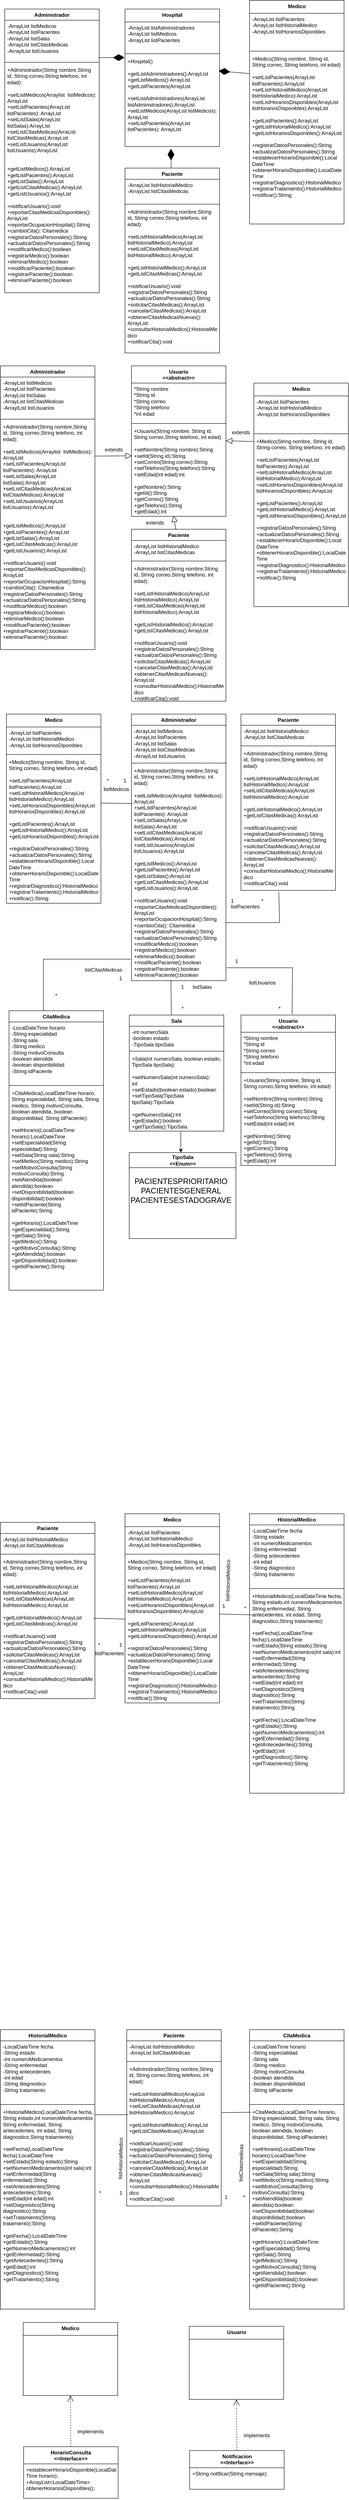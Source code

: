 <mxfile version="27.0.9">
  <diagram name="Page-1" id="CP_gMzR0m64WNLdPdNDX">
    <mxGraphModel dx="872" dy="471" grid="1" gridSize="10" guides="1" tooltips="1" connect="1" arrows="1" fold="1" page="1" pageScale="1" pageWidth="827" pageHeight="1169" math="0" shadow="0">
      <root>
        <mxCell id="0" />
        <mxCell id="1" parent="0" />
        <mxCell id="p8MTqc2edzki9I4K1Nxv-1" value="Hospital" style="swimlane;fontStyle=1;align=center;verticalAlign=top;childLayout=stackLayout;horizontal=1;startSize=30;horizontalStack=0;resizeParent=1;resizeParentMax=0;resizeLast=0;collapsible=1;marginBottom=0;whiteSpace=wrap;html=1;" vertex="1" parent="1">
          <mxGeometry x="300" y="30" width="220" height="320" as="geometry" />
        </mxCell>
        <mxCell id="p8MTqc2edzki9I4K1Nxv-2" value="-ArrayList listAdministradores&lt;div&gt;-ArrayList listMedicos&lt;/div&gt;&lt;div&gt;&lt;span style=&quot;background-color: transparent; color: light-dark(rgb(0, 0, 0), rgb(255, 255, 255));&quot;&gt;-ArrayList listPacientes&lt;/span&gt;&lt;/div&gt;" style="text;strokeColor=none;fillColor=none;align=left;verticalAlign=top;spacingLeft=4;spacingRight=4;overflow=hidden;rotatable=0;points=[[0,0.5],[1,0.5]];portConstraint=eastwest;whiteSpace=wrap;html=1;" vertex="1" parent="p8MTqc2edzki9I4K1Nxv-1">
          <mxGeometry y="30" width="220" height="70" as="geometry" />
        </mxCell>
        <mxCell id="p8MTqc2edzki9I4K1Nxv-3" value="" style="line;strokeWidth=1;fillColor=none;align=left;verticalAlign=middle;spacingTop=-1;spacingLeft=3;spacingRight=3;rotatable=0;labelPosition=right;points=[];portConstraint=eastwest;strokeColor=inherit;" vertex="1" parent="p8MTqc2edzki9I4K1Nxv-1">
          <mxGeometry y="100" width="220" height="8" as="geometry" />
        </mxCell>
        <mxCell id="p8MTqc2edzki9I4K1Nxv-4" value="+Hospital()&lt;div&gt;&lt;br&gt;&lt;/div&gt;&lt;div&gt;+getListAdministradores():ArrayList&lt;/div&gt;&lt;div&gt;+getListMedicos():ArrayList&lt;/div&gt;&lt;div&gt;+getListPacientes(ArrayList&lt;/div&gt;&lt;div&gt;&lt;br&gt;&lt;/div&gt;&lt;div&gt;+setListAdministradores(ArrayList&amp;nbsp;&lt;/div&gt;&lt;div&gt;listAdministradores):ArrayList&lt;/div&gt;&lt;div&gt;+setListMedicos(ArrayList listMedicos): ArrayList&lt;/div&gt;&lt;div&gt;+setListPacientes(ArrayList listPacientes): ArrayList&lt;/div&gt;&lt;div&gt;&lt;br&gt;&lt;/div&gt;&lt;div&gt;&lt;br&gt;&lt;/div&gt;" style="text;strokeColor=none;fillColor=none;align=left;verticalAlign=top;spacingLeft=4;spacingRight=4;overflow=hidden;rotatable=0;points=[[0,0.5],[1,0.5]];portConstraint=eastwest;whiteSpace=wrap;html=1;" vertex="1" parent="p8MTqc2edzki9I4K1Nxv-1">
          <mxGeometry y="108" width="220" height="212" as="geometry" />
        </mxCell>
        <mxCell id="p8MTqc2edzki9I4K1Nxv-5" value="Medico" style="swimlane;fontStyle=1;align=center;verticalAlign=top;childLayout=stackLayout;horizontal=1;startSize=30;horizontalStack=0;resizeParent=1;resizeParentMax=0;resizeLast=0;collapsible=1;marginBottom=0;whiteSpace=wrap;html=1;" vertex="1" parent="1">
          <mxGeometry x="590" y="10" width="220" height="520" as="geometry" />
        </mxCell>
        <mxCell id="p8MTqc2edzki9I4K1Nxv-6" value="-ArrayList listPacientes&lt;div&gt;-ArrayList listHistorialMedico&lt;/div&gt;&lt;div&gt;-ArrayList listHorariosDiponibles&lt;/div&gt;&lt;div&gt;&lt;br&gt;&lt;/div&gt;" style="text;strokeColor=none;fillColor=none;align=left;verticalAlign=top;spacingLeft=4;spacingRight=4;overflow=hidden;rotatable=0;points=[[0,0.5],[1,0.5]];portConstraint=eastwest;whiteSpace=wrap;html=1;" vertex="1" parent="p8MTqc2edzki9I4K1Nxv-5">
          <mxGeometry y="30" width="220" height="84" as="geometry" />
        </mxCell>
        <mxCell id="p8MTqc2edzki9I4K1Nxv-7" value="" style="line;strokeWidth=1;fillColor=none;align=left;verticalAlign=middle;spacingTop=-1;spacingLeft=3;spacingRight=3;rotatable=0;labelPosition=right;points=[];portConstraint=eastwest;strokeColor=inherit;" vertex="1" parent="p8MTqc2edzki9I4K1Nxv-5">
          <mxGeometry y="114" width="220" height="8" as="geometry" />
        </mxCell>
        <mxCell id="p8MTqc2edzki9I4K1Nxv-8" value="&lt;div&gt;+Medico(String nombre, String id, String correo, String telefono, int edad)&lt;/div&gt;&lt;div&gt;&lt;br&gt;&lt;/div&gt;&lt;div&gt;+setListPacientes(ArrayList listPacientes):ArrayList&lt;/div&gt;&lt;div&gt;+setListHistorailMedico(ArrayList listHistorialMedico):ArrayList&lt;/div&gt;&lt;div&gt;+setListHorariosDisponibles(ArrayList&amp;nbsp;&lt;/div&gt;&lt;div&gt;listHorariosDisponibles):ArrayList&lt;/div&gt;&lt;div&gt;&lt;br&gt;&lt;/div&gt;&lt;div&gt;+getListPacientes():ArrayList&lt;/div&gt;&lt;div&gt;+getListHistorialMedico():ArrayList&lt;/div&gt;&lt;div&gt;+getListHorariosDisponibles():ArrayList&lt;/div&gt;&lt;div&gt;&lt;br&gt;&lt;/div&gt;&lt;div&gt;+registrarDatosPersonales():String&lt;/div&gt;&lt;div&gt;+actualizarDatosPersonales():String&lt;/div&gt;&lt;div&gt;+establecerHorarioDisponible():Local&lt;/div&gt;&lt;div&gt;DateTime&lt;/div&gt;&lt;div&gt;+obtenerHorarioDisponible():LocalDate&lt;/div&gt;&lt;div&gt;Time&lt;/div&gt;&lt;div&gt;+registrarDiagnostico():HistorialMedico&lt;/div&gt;&lt;div&gt;+registrarTratamiento():HistorialMedico&lt;/div&gt;&lt;div&gt;+notificar():String&lt;/div&gt;" style="text;strokeColor=none;fillColor=none;align=left;verticalAlign=top;spacingLeft=4;spacingRight=4;overflow=hidden;rotatable=0;points=[[0,0.5],[1,0.5]];portConstraint=eastwest;whiteSpace=wrap;html=1;" vertex="1" parent="p8MTqc2edzki9I4K1Nxv-5">
          <mxGeometry y="122" width="220" height="398" as="geometry" />
        </mxCell>
        <mxCell id="p8MTqc2edzki9I4K1Nxv-11" value="" style="endArrow=diamondThin;endFill=1;endSize=24;html=1;rounded=0;entryX=0.991;entryY=0.17;entryDx=0;entryDy=0;entryPerimeter=0;exitX=0;exitY=0.121;exitDx=0;exitDy=0;exitPerimeter=0;" edge="1" parent="1" source="p8MTqc2edzki9I4K1Nxv-8" target="p8MTqc2edzki9I4K1Nxv-4">
          <mxGeometry width="160" relative="1" as="geometry">
            <mxPoint x="609" y="284" as="sourcePoint" />
            <mxPoint x="769" y="284" as="targetPoint" />
          </mxGeometry>
        </mxCell>
        <mxCell id="p8MTqc2edzki9I4K1Nxv-12" value="" style="endArrow=diamondThin;endFill=1;endSize=24;html=1;rounded=0;entryX=-0.005;entryY=0.023;entryDx=0;entryDy=0;entryPerimeter=0;exitX=0.991;exitY=0.926;exitDx=0;exitDy=0;exitPerimeter=0;" edge="1" parent="1" target="p8MTqc2edzki9I4K1Nxv-4" source="p8MTqc2edzki9I4K1Nxv-14">
          <mxGeometry width="160" relative="1" as="geometry">
            <mxPoint x="497.9" y="211.776" as="sourcePoint" />
            <mxPoint x="809" y="346" as="targetPoint" />
          </mxGeometry>
        </mxCell>
        <mxCell id="p8MTqc2edzki9I4K1Nxv-13" value="Administrador" style="swimlane;fontStyle=1;align=center;verticalAlign=top;childLayout=stackLayout;horizontal=1;startSize=26;horizontalStack=0;resizeParent=1;resizeParentMax=0;resizeLast=0;collapsible=1;marginBottom=0;whiteSpace=wrap;html=1;" vertex="1" parent="1">
          <mxGeometry x="20" y="30" width="220" height="660" as="geometry" />
        </mxCell>
        <mxCell id="p8MTqc2edzki9I4K1Nxv-14" value="-ArrayList listMedicos&lt;div&gt;-ArrayList listPacientes&lt;/div&gt;&lt;div&gt;-ArrayList listSalas&lt;/div&gt;&lt;div&gt;-ArrayList listCitasMedicas&lt;/div&gt;&lt;div&gt;-ArraylList listUsuarios&lt;/div&gt;" style="text;strokeColor=none;fillColor=none;align=left;verticalAlign=top;spacingLeft=4;spacingRight=4;overflow=hidden;rotatable=0;points=[[0,0.5],[1,0.5]];portConstraint=eastwest;whiteSpace=wrap;html=1;" vertex="1" parent="p8MTqc2edzki9I4K1Nxv-13">
          <mxGeometry y="26" width="220" height="94" as="geometry" />
        </mxCell>
        <mxCell id="p8MTqc2edzki9I4K1Nxv-15" value="" style="line;strokeWidth=1;fillColor=none;align=left;verticalAlign=middle;spacingTop=-1;spacingLeft=3;spacingRight=3;rotatable=0;labelPosition=right;points=[];portConstraint=eastwest;strokeColor=inherit;" vertex="1" parent="p8MTqc2edzki9I4K1Nxv-13">
          <mxGeometry y="120" width="220" height="8" as="geometry" />
        </mxCell>
        <mxCell id="p8MTqc2edzki9I4K1Nxv-16" value="+Administrador(String nombre,String id, String correo,String telefono, int edad):&lt;div&gt;&lt;br&gt;&lt;/div&gt;&lt;div&gt;+setListMedicos(Arraylist&amp;nbsp; listMedicos): ArrayList&lt;/div&gt;&lt;div&gt;+setListPacientes(ArrayList&amp;nbsp; listPacientes): ArrayList&lt;/div&gt;&lt;div&gt;+setListSalas(ArrayList listSalas):ArrayList&lt;/div&gt;&lt;div&gt;+setListCitasMedicas(ArraList listCitasMedicas):ArrayList&lt;/div&gt;&lt;div&gt;+setListUsuarios(ArrayList listUsuarios):ArrayList&lt;/div&gt;&lt;div&gt;&lt;br&gt;&lt;/div&gt;&lt;div&gt;&lt;br&gt;&lt;/div&gt;&lt;div&gt;+getListMedicos():ArrayList&lt;/div&gt;&lt;div&gt;+getListPacientes():ArrayList&lt;/div&gt;&lt;div&gt;+getListSalas():ArrayList&lt;/div&gt;&lt;div&gt;+getListCitasMedicas():ArrayList&lt;/div&gt;&lt;div&gt;+getListUsuarios():ArrayList&lt;/div&gt;&lt;div&gt;&lt;br&gt;&lt;/div&gt;&lt;div&gt;+notificarUsuario():void&amp;nbsp;&lt;/div&gt;&lt;div&gt;+reportarCitasMedicasDisponibles():&lt;/div&gt;&lt;div&gt;ArrayList&amp;nbsp;&lt;/div&gt;&lt;div&gt;+reportarOcupacionHospital():String&lt;/div&gt;&lt;div&gt;+cambioCita(): Citamedica&amp;nbsp;&lt;/div&gt;&lt;div&gt;+registrarDatosPersonales():String&lt;/div&gt;&lt;div&gt;+actualizarDatosPersonales():String&lt;/div&gt;&lt;div&gt;+modificarMedico():boolean&lt;/div&gt;&lt;div&gt;+registrarMedico():boolean&lt;/div&gt;&lt;div&gt;+eliminarMedico():boolean&lt;/div&gt;&lt;div&gt;+modificarPaciente():boolean&lt;/div&gt;&lt;div&gt;+registrarPaciente():boolean&lt;/div&gt;&lt;div&gt;+eliminarPaciente():boolean&lt;/div&gt;&lt;div&gt;&lt;br&gt;&lt;/div&gt;&lt;div&gt;&lt;br&gt;&lt;/div&gt;&lt;div&gt;&lt;br&gt;&lt;/div&gt;" style="text;strokeColor=none;fillColor=none;align=left;verticalAlign=top;spacingLeft=4;spacingRight=4;overflow=hidden;rotatable=0;points=[[0,0.5],[1,0.5]];portConstraint=eastwest;whiteSpace=wrap;html=1;" vertex="1" parent="p8MTqc2edzki9I4K1Nxv-13">
          <mxGeometry y="128" width="220" height="532" as="geometry" />
        </mxCell>
        <mxCell id="p8MTqc2edzki9I4K1Nxv-18" value="Paciente" style="swimlane;fontStyle=1;align=center;verticalAlign=top;childLayout=stackLayout;horizontal=1;startSize=26;horizontalStack=0;resizeParent=1;resizeParentMax=0;resizeLast=0;collapsible=1;marginBottom=0;whiteSpace=wrap;html=1;" vertex="1" parent="1">
          <mxGeometry x="300" y="400" width="220" height="430" as="geometry" />
        </mxCell>
        <mxCell id="p8MTqc2edzki9I4K1Nxv-19" value="-ArrayList listHistorialMedico&lt;div&gt;-ArrayList listCitasMedicas&lt;/div&gt;" style="text;strokeColor=none;fillColor=none;align=left;verticalAlign=top;spacingLeft=4;spacingRight=4;overflow=hidden;rotatable=0;points=[[0,0.5],[1,0.5]];portConstraint=eastwest;whiteSpace=wrap;html=1;" vertex="1" parent="p8MTqc2edzki9I4K1Nxv-18">
          <mxGeometry y="26" width="220" height="54" as="geometry" />
        </mxCell>
        <mxCell id="p8MTqc2edzki9I4K1Nxv-20" value="" style="line;strokeWidth=1;fillColor=none;align=left;verticalAlign=middle;spacingTop=-1;spacingLeft=3;spacingRight=3;rotatable=0;labelPosition=right;points=[];portConstraint=eastwest;strokeColor=inherit;" vertex="1" parent="p8MTqc2edzki9I4K1Nxv-18">
          <mxGeometry y="80" width="220" height="8" as="geometry" />
        </mxCell>
        <mxCell id="p8MTqc2edzki9I4K1Nxv-21" value="+Administrador(String nombre,String id, String correo,String telefono, int edad):&lt;div&gt;&lt;br&gt;&lt;/div&gt;&lt;div&gt;+setListHistorialMedico(ArrayList listHistorialMedico):ArrayList&lt;/div&gt;&lt;div&gt;+setListCitasMedicas(ArrayList listHistorialMedico):ArrayList&lt;/div&gt;&lt;div&gt;&lt;br&gt;&lt;/div&gt;&lt;div&gt;+getListHistorialMedico():ArrayList&lt;/div&gt;&lt;div&gt;+getListCitasMedicas():ArrayList&lt;/div&gt;&lt;div&gt;&lt;br&gt;&lt;/div&gt;&lt;div&gt;+notificarUsuario():void&amp;nbsp;&lt;/div&gt;&lt;div&gt;+registrarDatosPersonales():String&lt;/div&gt;&lt;div&gt;+actualizarDatosPersonales():String&lt;/div&gt;&lt;div&gt;+solicitarCitasMedicas():ArrayList&lt;/div&gt;&lt;div&gt;+cancelarCitasMedicas():ArrayList&lt;/div&gt;&lt;div&gt;+obtenerCitasMedicasNuevas():&lt;/div&gt;&lt;div&gt;ArrayList&lt;/div&gt;&lt;div&gt;+consultarHistorialMedico():HistorialMe&lt;/div&gt;&lt;div&gt;dico&lt;/div&gt;&lt;div&gt;+notificarCita():void&lt;/div&gt;&lt;div&gt;&lt;br&gt;&lt;/div&gt;&lt;div&gt;&lt;br&gt;&lt;/div&gt;&lt;div&gt;&lt;br&gt;&lt;/div&gt;&lt;div&gt;&lt;br&gt;&lt;/div&gt;" style="text;strokeColor=none;fillColor=none;align=left;verticalAlign=top;spacingLeft=4;spacingRight=4;overflow=hidden;rotatable=0;points=[[0,0.5],[1,0.5]];portConstraint=eastwest;whiteSpace=wrap;html=1;" vertex="1" parent="p8MTqc2edzki9I4K1Nxv-18">
          <mxGeometry y="88" width="220" height="342" as="geometry" />
        </mxCell>
        <mxCell id="p8MTqc2edzki9I4K1Nxv-22" value="" style="endArrow=diamondThin;endFill=1;endSize=24;html=1;rounded=0;entryX=0.486;entryY=1.024;entryDx=0;entryDy=0;entryPerimeter=0;" edge="1" parent="1" source="p8MTqc2edzki9I4K1Nxv-18" target="p8MTqc2edzki9I4K1Nxv-4">
          <mxGeometry width="160" relative="1" as="geometry">
            <mxPoint x="602" y="176" as="sourcePoint" />
            <mxPoint x="530" y="170" as="targetPoint" />
          </mxGeometry>
        </mxCell>
        <mxCell id="p8MTqc2edzki9I4K1Nxv-23" value="Usuario&lt;br&gt;&lt;div&gt;&amp;lt;&amp;lt;abstract&amp;gt;&amp;gt;&lt;/div&gt;" style="swimlane;fontStyle=1;align=center;verticalAlign=top;childLayout=stackLayout;horizontal=1;startSize=40;horizontalStack=0;resizeParent=1;resizeParentMax=0;resizeLast=0;collapsible=1;marginBottom=0;whiteSpace=wrap;html=1;" vertex="1" parent="1">
          <mxGeometry x="315" y="860" width="220" height="350" as="geometry" />
        </mxCell>
        <mxCell id="p8MTqc2edzki9I4K1Nxv-24" value="*String nombre&lt;div&gt;*String id&lt;/div&gt;&lt;div&gt;*String correo&lt;/div&gt;&lt;div&gt;*String telefono&lt;/div&gt;&lt;div&gt;*int edad&lt;/div&gt;" style="text;strokeColor=none;fillColor=none;align=left;verticalAlign=top;spacingLeft=4;spacingRight=4;overflow=hidden;rotatable=0;points=[[0,0.5],[1,0.5]];portConstraint=eastwest;whiteSpace=wrap;html=1;" vertex="1" parent="p8MTqc2edzki9I4K1Nxv-23">
          <mxGeometry y="40" width="220" height="90" as="geometry" />
        </mxCell>
        <mxCell id="p8MTqc2edzki9I4K1Nxv-25" value="" style="line;strokeWidth=1;fillColor=none;align=left;verticalAlign=middle;spacingTop=-1;spacingLeft=3;spacingRight=3;rotatable=0;labelPosition=right;points=[];portConstraint=eastwest;strokeColor=inherit;" vertex="1" parent="p8MTqc2edzki9I4K1Nxv-23">
          <mxGeometry y="130" width="220" height="8" as="geometry" />
        </mxCell>
        <mxCell id="p8MTqc2edzki9I4K1Nxv-26" value="+Usuario(String nombre, String id, String correo,String telefono, int edad)&lt;div&gt;&lt;br&gt;&lt;/div&gt;&lt;div&gt;+setNombre(String nombre):String&lt;/div&gt;&lt;div&gt;+setId(String id):String&lt;/div&gt;&lt;div&gt;+setCorreo(String correo):String&lt;/div&gt;&lt;div&gt;+setTelefono(String telefono):String&lt;/div&gt;&lt;div&gt;+setEdad(int edad):int&lt;/div&gt;&lt;div&gt;&lt;br&gt;&lt;/div&gt;&lt;div&gt;+getNombre():String&lt;/div&gt;&lt;div&gt;+getId():String&lt;/div&gt;&lt;div&gt;+getCorreo():String&lt;/div&gt;&lt;div&gt;+getTelefono():String&lt;/div&gt;&lt;div&gt;+getEdad():int&lt;/div&gt;&lt;div&gt;&lt;br&gt;&lt;/div&gt;&lt;div&gt;&lt;br&gt;&lt;/div&gt;" style="text;strokeColor=none;fillColor=none;align=left;verticalAlign=top;spacingLeft=4;spacingRight=4;overflow=hidden;rotatable=0;points=[[0,0.5],[1,0.5]];portConstraint=eastwest;whiteSpace=wrap;html=1;" vertex="1" parent="p8MTqc2edzki9I4K1Nxv-23">
          <mxGeometry y="138" width="220" height="212" as="geometry" />
        </mxCell>
        <mxCell id="p8MTqc2edzki9I4K1Nxv-39" value="" style="endArrow=block;endFill=0;endSize=12;html=1;rounded=0;exitX=1;exitY=0.154;exitDx=0;exitDy=0;entryX=0.005;entryY=0.336;entryDx=0;entryDy=0;entryPerimeter=0;exitPerimeter=0;" edge="1" parent="1" source="p8MTqc2edzki9I4K1Nxv-52" target="p8MTqc2edzki9I4K1Nxv-26">
          <mxGeometry width="160" relative="1" as="geometry">
            <mxPoint x="225" y="1089" as="sourcePoint" />
            <mxPoint x="375" y="1070" as="targetPoint" />
            <Array as="points" />
          </mxGeometry>
        </mxCell>
        <mxCell id="p8MTqc2edzki9I4K1Nxv-40" value="" style="endArrow=block;endFill=0;endSize=12;html=1;rounded=0;exitX=0;exitY=0.035;exitDx=0;exitDy=0;entryX=1;entryY=0.171;entryDx=0;entryDy=0;entryPerimeter=0;exitPerimeter=0;" edge="1" parent="1" source="p8MTqc2edzki9I4K1Nxv-56" target="p8MTqc2edzki9I4K1Nxv-26">
          <mxGeometry width="160" relative="1" as="geometry">
            <mxPoint x="598.08" y="1065.962" as="sourcePoint" />
            <mxPoint x="646" y="1090" as="targetPoint" />
            <Array as="points" />
          </mxGeometry>
        </mxCell>
        <mxCell id="p8MTqc2edzki9I4K1Nxv-41" value="" style="endArrow=block;endFill=0;endSize=12;html=1;rounded=0;exitX=0.473;exitY=0.009;exitDx=0;exitDy=0;entryX=0.445;entryY=0.993;entryDx=0;entryDy=0;entryPerimeter=0;exitPerimeter=0;" edge="1" parent="1" source="p8MTqc2edzki9I4K1Nxv-57" target="p8MTqc2edzki9I4K1Nxv-26">
          <mxGeometry width="160" relative="1" as="geometry">
            <mxPoint x="414" y="1310" as="sourcePoint" />
            <mxPoint x="415" y="1152" as="targetPoint" />
          </mxGeometry>
        </mxCell>
        <mxCell id="p8MTqc2edzki9I4K1Nxv-42" value="extends" style="text;html=1;align=center;verticalAlign=middle;whiteSpace=wrap;rounded=0;" vertex="1" parent="1">
          <mxGeometry x="244" y="1040" width="60" height="30" as="geometry" />
        </mxCell>
        <mxCell id="p8MTqc2edzki9I4K1Nxv-43" value="extends" style="text;html=1;align=center;verticalAlign=middle;whiteSpace=wrap;rounded=0;" vertex="1" parent="1">
          <mxGeometry x="540" y="1000" width="60" height="30" as="geometry" />
        </mxCell>
        <mxCell id="p8MTqc2edzki9I4K1Nxv-44" value="extends" style="text;html=1;align=center;verticalAlign=middle;whiteSpace=wrap;rounded=0;" vertex="1" parent="1">
          <mxGeometry x="340" y="1210" width="60" height="30" as="geometry" />
        </mxCell>
        <mxCell id="p8MTqc2edzki9I4K1Nxv-49" value="Administrador" style="swimlane;fontStyle=1;align=center;verticalAlign=top;childLayout=stackLayout;horizontal=1;startSize=26;horizontalStack=0;resizeParent=1;resizeParentMax=0;resizeLast=0;collapsible=1;marginBottom=0;whiteSpace=wrap;html=1;" vertex="1" parent="1">
          <mxGeometry x="10" y="860" width="220" height="660" as="geometry" />
        </mxCell>
        <mxCell id="p8MTqc2edzki9I4K1Nxv-50" value="-ArrayList listMedicos&lt;div&gt;-ArrayList listPacientes&lt;/div&gt;&lt;div&gt;-ArrayList listSalas&lt;/div&gt;&lt;div&gt;-ArrayList listCitasMedicas&lt;/div&gt;&lt;div&gt;-ArraylList listUsuarios&lt;/div&gt;" style="text;strokeColor=none;fillColor=none;align=left;verticalAlign=top;spacingLeft=4;spacingRight=4;overflow=hidden;rotatable=0;points=[[0,0.5],[1,0.5]];portConstraint=eastwest;whiteSpace=wrap;html=1;" vertex="1" parent="p8MTqc2edzki9I4K1Nxv-49">
          <mxGeometry y="26" width="220" height="94" as="geometry" />
        </mxCell>
        <mxCell id="p8MTqc2edzki9I4K1Nxv-51" value="" style="line;strokeWidth=1;fillColor=none;align=left;verticalAlign=middle;spacingTop=-1;spacingLeft=3;spacingRight=3;rotatable=0;labelPosition=right;points=[];portConstraint=eastwest;strokeColor=inherit;" vertex="1" parent="p8MTqc2edzki9I4K1Nxv-49">
          <mxGeometry y="120" width="220" height="8" as="geometry" />
        </mxCell>
        <mxCell id="p8MTqc2edzki9I4K1Nxv-52" value="+Administrador(String nombre,String id, String correo,String telefono, int edad):&lt;div&gt;&lt;br&gt;&lt;/div&gt;&lt;div&gt;+setListMedicos(Arraylist&amp;nbsp; listMedicos): ArrayList&lt;/div&gt;&lt;div&gt;+setListPacientes(ArrayList&amp;nbsp; listPacientes): ArrayList&lt;/div&gt;&lt;div&gt;+setListSalas(ArrayList listSalas):ArrayList&lt;/div&gt;&lt;div&gt;+setListCitasMedicas(ArraList listCitasMedicas):ArrayList&lt;/div&gt;&lt;div&gt;+setListUsuarios(ArrayList listUsuarios):ArrayList&lt;/div&gt;&lt;div&gt;&lt;br&gt;&lt;/div&gt;&lt;div&gt;&lt;br&gt;&lt;/div&gt;&lt;div&gt;+getListMedicos():ArrayList&lt;/div&gt;&lt;div&gt;+getListPacientes():ArrayList&lt;/div&gt;&lt;div&gt;+getListSalas():ArrayList&lt;/div&gt;&lt;div&gt;+getListCitasMedicas():ArrayList&lt;/div&gt;&lt;div&gt;+getListUsuarios():ArrayList&lt;/div&gt;&lt;div&gt;&lt;br&gt;&lt;/div&gt;&lt;div&gt;+notificarUsuario():void&amp;nbsp;&lt;/div&gt;&lt;div&gt;+reportarCitasMedicasDisponibles():&lt;/div&gt;&lt;div&gt;ArrayList&amp;nbsp;&lt;/div&gt;&lt;div&gt;+reportarOcupacionHospital():String&lt;/div&gt;&lt;div&gt;+cambioCita(): Citamedica&amp;nbsp;&lt;/div&gt;&lt;div&gt;+registrarDatosPersonales():String&lt;/div&gt;&lt;div&gt;+actualizarDatosPersonales():String&lt;/div&gt;&lt;div&gt;+modificarMedico():boolean&lt;/div&gt;&lt;div&gt;+registrarMedico():boolean&lt;/div&gt;&lt;div&gt;+eliminarMedico():boolean&lt;/div&gt;&lt;div&gt;+modificarPaciente():boolean&lt;/div&gt;&lt;div&gt;+registrarPaciente():boolean&lt;/div&gt;&lt;div&gt;+eliminarPaciente():boolean&lt;/div&gt;&lt;div&gt;&lt;br&gt;&lt;/div&gt;&lt;div&gt;&lt;br&gt;&lt;/div&gt;&lt;div&gt;&lt;br&gt;&lt;/div&gt;" style="text;strokeColor=none;fillColor=none;align=left;verticalAlign=top;spacingLeft=4;spacingRight=4;overflow=hidden;rotatable=0;points=[[0,0.5],[1,0.5]];portConstraint=eastwest;whiteSpace=wrap;html=1;" vertex="1" parent="p8MTqc2edzki9I4K1Nxv-49">
          <mxGeometry y="128" width="220" height="532" as="geometry" />
        </mxCell>
        <mxCell id="p8MTqc2edzki9I4K1Nxv-53" value="Medico" style="swimlane;fontStyle=1;align=center;verticalAlign=top;childLayout=stackLayout;horizontal=1;startSize=30;horizontalStack=0;resizeParent=1;resizeParentMax=0;resizeLast=0;collapsible=1;marginBottom=0;whiteSpace=wrap;html=1;" vertex="1" parent="1">
          <mxGeometry x="600" y="900" width="220" height="520" as="geometry" />
        </mxCell>
        <mxCell id="p8MTqc2edzki9I4K1Nxv-54" value="-ArrayList listPacientes&lt;div&gt;-ArrayList listHistorialMedico&lt;/div&gt;&lt;div&gt;-ArrayList listHorariosDiponibles&lt;/div&gt;&lt;div&gt;&lt;br&gt;&lt;/div&gt;" style="text;strokeColor=none;fillColor=none;align=left;verticalAlign=top;spacingLeft=4;spacingRight=4;overflow=hidden;rotatable=0;points=[[0,0.5],[1,0.5]];portConstraint=eastwest;whiteSpace=wrap;html=1;" vertex="1" parent="p8MTqc2edzki9I4K1Nxv-53">
          <mxGeometry y="30" width="220" height="84" as="geometry" />
        </mxCell>
        <mxCell id="p8MTqc2edzki9I4K1Nxv-55" value="" style="line;strokeWidth=1;fillColor=none;align=left;verticalAlign=middle;spacingTop=-1;spacingLeft=3;spacingRight=3;rotatable=0;labelPosition=right;points=[];portConstraint=eastwest;strokeColor=inherit;" vertex="1" parent="p8MTqc2edzki9I4K1Nxv-53">
          <mxGeometry y="114" width="220" height="8" as="geometry" />
        </mxCell>
        <mxCell id="p8MTqc2edzki9I4K1Nxv-56" value="&lt;div&gt;+Medico(String nombre, String id, String correo, String telefono, int edad)&lt;/div&gt;&lt;div&gt;&lt;br&gt;&lt;/div&gt;&lt;div&gt;+setListPacientes(ArrayList listPacientes):ArrayList&lt;/div&gt;&lt;div&gt;+setListHistorailMedico(ArrayList listHistorialMedico):ArrayList&lt;/div&gt;&lt;div&gt;+setListHorariosDisponibles(ArrayList&amp;nbsp;&lt;/div&gt;&lt;div&gt;listHorariosDisponibles):ArrayList&lt;/div&gt;&lt;div&gt;&lt;br&gt;&lt;/div&gt;&lt;div&gt;+getListPacientes():ArrayList&lt;/div&gt;&lt;div&gt;+getListHistorialMedico():ArrayList&lt;/div&gt;&lt;div&gt;+getListHorariosDisponibles():ArrayList&lt;/div&gt;&lt;div&gt;&lt;br&gt;&lt;/div&gt;&lt;div&gt;+registrarDatosPersonales():String&lt;/div&gt;&lt;div&gt;+actualizarDatosPersonales():String&lt;/div&gt;&lt;div&gt;+establecerHorarioDisponible():Local&lt;/div&gt;&lt;div&gt;DateTime&lt;/div&gt;&lt;div&gt;+obtenerHorarioDisponible():LocalDate&lt;/div&gt;&lt;div&gt;Time&lt;/div&gt;&lt;div&gt;+registrarDiagnostico():HistorialMedico&lt;/div&gt;&lt;div&gt;+registrarTratamiento():HistorialMedico&lt;/div&gt;&lt;div&gt;+notificar():String&lt;/div&gt;" style="text;strokeColor=none;fillColor=none;align=left;verticalAlign=top;spacingLeft=4;spacingRight=4;overflow=hidden;rotatable=0;points=[[0,0.5],[1,0.5]];portConstraint=eastwest;whiteSpace=wrap;html=1;" vertex="1" parent="p8MTqc2edzki9I4K1Nxv-53">
          <mxGeometry y="122" width="220" height="398" as="geometry" />
        </mxCell>
        <mxCell id="p8MTqc2edzki9I4K1Nxv-57" value="Paciente" style="swimlane;fontStyle=1;align=center;verticalAlign=top;childLayout=stackLayout;horizontal=1;startSize=26;horizontalStack=0;resizeParent=1;resizeParentMax=0;resizeLast=0;collapsible=1;marginBottom=0;whiteSpace=wrap;html=1;" vertex="1" parent="1">
          <mxGeometry x="315" y="1240" width="220" height="400" as="geometry" />
        </mxCell>
        <mxCell id="p8MTqc2edzki9I4K1Nxv-58" value="-ArrayList listHistorialMedico&lt;div&gt;-ArrayList listCitasMedicas&lt;/div&gt;" style="text;strokeColor=none;fillColor=none;align=left;verticalAlign=top;spacingLeft=4;spacingRight=4;overflow=hidden;rotatable=0;points=[[0,0.5],[1,0.5]];portConstraint=eastwest;whiteSpace=wrap;html=1;" vertex="1" parent="p8MTqc2edzki9I4K1Nxv-57">
          <mxGeometry y="26" width="220" height="44" as="geometry" />
        </mxCell>
        <mxCell id="p8MTqc2edzki9I4K1Nxv-59" value="" style="line;strokeWidth=1;fillColor=none;align=left;verticalAlign=middle;spacingTop=-1;spacingLeft=3;spacingRight=3;rotatable=0;labelPosition=right;points=[];portConstraint=eastwest;strokeColor=inherit;" vertex="1" parent="p8MTqc2edzki9I4K1Nxv-57">
          <mxGeometry y="70" width="220" height="8" as="geometry" />
        </mxCell>
        <mxCell id="p8MTqc2edzki9I4K1Nxv-60" value="+Administrador(String nombre,String id, String correo,String telefono, int edad):&lt;div&gt;&lt;br&gt;&lt;/div&gt;&lt;div&gt;+setListHistorialMedico(ArrayList listHistorialMedico):ArrayList&lt;/div&gt;&lt;div&gt;+setListCitasMedicas(ArrayList listHistorialMedico):ArrayList&lt;/div&gt;&lt;div&gt;&lt;br&gt;&lt;/div&gt;&lt;div&gt;+getListHistorialMedico():ArrayList&lt;/div&gt;&lt;div&gt;+getListCitasMedicas():ArrayList&lt;/div&gt;&lt;div&gt;&lt;br&gt;&lt;/div&gt;&lt;div&gt;+notificarUsuario():void&amp;nbsp;&lt;/div&gt;&lt;div&gt;+registrarDatosPersonales():String&lt;/div&gt;&lt;div&gt;+actualizarDatosPersonales():String&lt;/div&gt;&lt;div&gt;+solicitarCitasMedicas():ArrayList&lt;/div&gt;&lt;div&gt;+cancelarCitasMedicas():ArrayList&lt;/div&gt;&lt;div&gt;+obtenerCitasMedicasNuevas():&lt;/div&gt;&lt;div&gt;ArrayList&lt;/div&gt;&lt;div&gt;+consultarHistorialMedico():HistorialMe&lt;/div&gt;&lt;div&gt;dico&lt;/div&gt;&lt;div&gt;+notificarCita():void&lt;/div&gt;&lt;div&gt;&lt;br&gt;&lt;/div&gt;&lt;div&gt;&lt;br&gt;&lt;/div&gt;&lt;div&gt;&lt;br&gt;&lt;/div&gt;&lt;div&gt;&lt;br&gt;&lt;/div&gt;" style="text;strokeColor=none;fillColor=none;align=left;verticalAlign=top;spacingLeft=4;spacingRight=4;overflow=hidden;rotatable=0;points=[[0,0.5],[1,0.5]];portConstraint=eastwest;whiteSpace=wrap;html=1;" vertex="1" parent="p8MTqc2edzki9I4K1Nxv-57">
          <mxGeometry y="78" width="220" height="322" as="geometry" />
        </mxCell>
        <mxCell id="p8MTqc2edzki9I4K1Nxv-61" value="Administrador" style="swimlane;fontStyle=1;align=center;verticalAlign=top;childLayout=stackLayout;horizontal=1;startSize=26;horizontalStack=0;resizeParent=1;resizeParentMax=0;resizeLast=0;collapsible=1;marginBottom=0;whiteSpace=wrap;html=1;" vertex="1" parent="1">
          <mxGeometry x="315" y="1670" width="220" height="620" as="geometry" />
        </mxCell>
        <mxCell id="p8MTqc2edzki9I4K1Nxv-62" value="-ArrayList listMedicos&lt;div&gt;-ArrayList listPacientes&lt;/div&gt;&lt;div&gt;-ArrayList listSalas&lt;/div&gt;&lt;div&gt;-ArrayList listCitasMedicas&lt;/div&gt;&lt;div&gt;-ArraylList listUsuarios&lt;/div&gt;" style="text;strokeColor=none;fillColor=none;align=left;verticalAlign=top;spacingLeft=4;spacingRight=4;overflow=hidden;rotatable=0;points=[[0,0.5],[1,0.5]];portConstraint=eastwest;whiteSpace=wrap;html=1;" vertex="1" parent="p8MTqc2edzki9I4K1Nxv-61">
          <mxGeometry y="26" width="220" height="84" as="geometry" />
        </mxCell>
        <mxCell id="p8MTqc2edzki9I4K1Nxv-63" value="" style="line;strokeWidth=1;fillColor=none;align=left;verticalAlign=middle;spacingTop=-1;spacingLeft=3;spacingRight=3;rotatable=0;labelPosition=right;points=[];portConstraint=eastwest;strokeColor=inherit;" vertex="1" parent="p8MTqc2edzki9I4K1Nxv-61">
          <mxGeometry y="110" width="220" height="8" as="geometry" />
        </mxCell>
        <mxCell id="p8MTqc2edzki9I4K1Nxv-64" value="+Administrador(String nombre,String id, String correo,String telefono, int edad):&lt;div&gt;&lt;br&gt;&lt;/div&gt;&lt;div&gt;+setListMedicos(Arraylist&amp;nbsp; listMedicos): ArrayList&lt;/div&gt;&lt;div&gt;+setListPacientes(ArrayList&amp;nbsp; listPacientes): ArrayList&lt;/div&gt;&lt;div&gt;+setListSalas(ArrayList listSalas):ArrayList&lt;/div&gt;&lt;div&gt;+setListCitasMedicas(ArraList listCitasMedicas):ArrayList&lt;/div&gt;&lt;div&gt;+setListUsuarios(ArrayList listUsuarios):ArrayList&lt;/div&gt;&lt;div&gt;&lt;br&gt;&lt;/div&gt;&lt;div&gt;+getListMedicos():ArrayList&lt;/div&gt;&lt;div&gt;+getListPacientes():ArrayList&lt;/div&gt;&lt;div&gt;+getListSalas():ArrayList&lt;/div&gt;&lt;div&gt;+getListCitasMedicas():ArrayList&lt;/div&gt;&lt;div&gt;+getListUsuarios():ArrayList&lt;/div&gt;&lt;div&gt;&lt;br&gt;&lt;/div&gt;&lt;div&gt;+notificarUsuario():void&amp;nbsp;&lt;/div&gt;&lt;div&gt;+reportarCitasMedicasDisponibles():&lt;/div&gt;&lt;div&gt;ArrayList&amp;nbsp;&lt;/div&gt;&lt;div&gt;+reportarOcupacionHospital():String&lt;/div&gt;&lt;div&gt;+cambioCita(): Citamedica&amp;nbsp;&lt;/div&gt;&lt;div&gt;+registrarDatosPersonales():String&lt;/div&gt;&lt;div&gt;+actualizarDatosPersonales():String&lt;/div&gt;&lt;div&gt;+modificarMedico():boolean&lt;/div&gt;&lt;div&gt;+registrarMedico():boolean&lt;/div&gt;&lt;div&gt;+eliminarMedico():boolean&lt;/div&gt;&lt;div&gt;+modificarPaciente():boolean&lt;/div&gt;&lt;div&gt;+registrarPaciente():boolean&lt;/div&gt;&lt;div&gt;+eliminarPaciente():boolean&lt;/div&gt;&lt;div&gt;&lt;br&gt;&lt;/div&gt;&lt;div&gt;&lt;br&gt;&lt;/div&gt;&lt;div&gt;&lt;br&gt;&lt;/div&gt;" style="text;strokeColor=none;fillColor=none;align=left;verticalAlign=top;spacingLeft=4;spacingRight=4;overflow=hidden;rotatable=0;points=[[0,0.5],[1,0.5]];portConstraint=eastwest;whiteSpace=wrap;html=1;" vertex="1" parent="p8MTqc2edzki9I4K1Nxv-61">
          <mxGeometry y="118" width="220" height="502" as="geometry" />
        </mxCell>
        <mxCell id="p8MTqc2edzki9I4K1Nxv-65" value="Paciente" style="swimlane;fontStyle=1;align=center;verticalAlign=top;childLayout=stackLayout;horizontal=1;startSize=26;horizontalStack=0;resizeParent=1;resizeParentMax=0;resizeLast=0;collapsible=1;marginBottom=0;whiteSpace=wrap;html=1;" vertex="1" parent="1">
          <mxGeometry x="570" y="1670" width="220" height="410" as="geometry" />
        </mxCell>
        <mxCell id="p8MTqc2edzki9I4K1Nxv-66" value="-ArrayList listHistorialMedico&lt;div&gt;-ArrayList listCitasMedicas&lt;/div&gt;" style="text;strokeColor=none;fillColor=none;align=left;verticalAlign=top;spacingLeft=4;spacingRight=4;overflow=hidden;rotatable=0;points=[[0,0.5],[1,0.5]];portConstraint=eastwest;whiteSpace=wrap;html=1;" vertex="1" parent="p8MTqc2edzki9I4K1Nxv-65">
          <mxGeometry y="26" width="220" height="44" as="geometry" />
        </mxCell>
        <mxCell id="p8MTqc2edzki9I4K1Nxv-67" value="" style="line;strokeWidth=1;fillColor=none;align=left;verticalAlign=middle;spacingTop=-1;spacingLeft=3;spacingRight=3;rotatable=0;labelPosition=right;points=[];portConstraint=eastwest;strokeColor=inherit;" vertex="1" parent="p8MTqc2edzki9I4K1Nxv-65">
          <mxGeometry y="70" width="220" height="8" as="geometry" />
        </mxCell>
        <mxCell id="p8MTqc2edzki9I4K1Nxv-68" value="+Administrador(String nombre,String id, String correo,String telefono, int edad):&lt;div&gt;&lt;br&gt;&lt;/div&gt;&lt;div&gt;+setListHistorialMedico(ArrayList listHistorialMedico):ArrayList&lt;/div&gt;&lt;div&gt;+setListCitasMedicas(ArrayList listHistorialMedico):ArrayList&lt;/div&gt;&lt;div&gt;&lt;br&gt;&lt;/div&gt;&lt;div&gt;+getListHistorialMedico():ArrayList&lt;/div&gt;&lt;div&gt;+getListCitasMedicas():ArrayList&lt;/div&gt;&lt;div&gt;&lt;br&gt;&lt;/div&gt;&lt;div&gt;+notificarUsuario():void&amp;nbsp;&lt;/div&gt;&lt;div&gt;+registrarDatosPersonales():String&lt;/div&gt;&lt;div&gt;+actualizarDatosPersonales():String&lt;/div&gt;&lt;div&gt;+solicitarCitasMedicas():ArrayList&lt;/div&gt;&lt;div&gt;+cancelarCitasMedicas():ArrayList&lt;/div&gt;&lt;div&gt;+obtenerCitasMedicasNuevas():&lt;/div&gt;&lt;div&gt;ArrayList&lt;/div&gt;&lt;div&gt;+consultarHistorialMedico():HistorialMe&lt;/div&gt;&lt;div&gt;dico&lt;/div&gt;&lt;div&gt;+notificarCita():void&lt;/div&gt;&lt;div&gt;&lt;br&gt;&lt;/div&gt;&lt;div&gt;&lt;br&gt;&lt;/div&gt;&lt;div&gt;&lt;br&gt;&lt;/div&gt;&lt;div&gt;&lt;br&gt;&lt;/div&gt;" style="text;strokeColor=none;fillColor=none;align=left;verticalAlign=top;spacingLeft=4;spacingRight=4;overflow=hidden;rotatable=0;points=[[0,0.5],[1,0.5]];portConstraint=eastwest;whiteSpace=wrap;html=1;" vertex="1" parent="p8MTqc2edzki9I4K1Nxv-65">
          <mxGeometry y="78" width="220" height="332" as="geometry" />
        </mxCell>
        <mxCell id="p8MTqc2edzki9I4K1Nxv-73" value="Medico" style="swimlane;fontStyle=1;align=center;verticalAlign=top;childLayout=stackLayout;horizontal=1;startSize=30;horizontalStack=0;resizeParent=1;resizeParentMax=0;resizeLast=0;collapsible=1;marginBottom=0;whiteSpace=wrap;html=1;" vertex="1" parent="1">
          <mxGeometry x="24" y="1670" width="220" height="440" as="geometry" />
        </mxCell>
        <mxCell id="p8MTqc2edzki9I4K1Nxv-74" value="-ArrayList listPacientes&lt;div&gt;-ArrayList listHistorialMedico&lt;/div&gt;&lt;div&gt;-ArrayList listHorariosDiponibles&lt;/div&gt;&lt;div&gt;&lt;br&gt;&lt;/div&gt;" style="text;strokeColor=none;fillColor=none;align=left;verticalAlign=top;spacingLeft=4;spacingRight=4;overflow=hidden;rotatable=0;points=[[0,0.5],[1,0.5]];portConstraint=eastwest;whiteSpace=wrap;html=1;" vertex="1" parent="p8MTqc2edzki9I4K1Nxv-73">
          <mxGeometry y="30" width="220" height="60" as="geometry" />
        </mxCell>
        <mxCell id="p8MTqc2edzki9I4K1Nxv-75" value="" style="line;strokeWidth=1;fillColor=none;align=left;verticalAlign=middle;spacingTop=-1;spacingLeft=3;spacingRight=3;rotatable=0;labelPosition=right;points=[];portConstraint=eastwest;strokeColor=inherit;" vertex="1" parent="p8MTqc2edzki9I4K1Nxv-73">
          <mxGeometry y="90" width="220" height="8" as="geometry" />
        </mxCell>
        <mxCell id="p8MTqc2edzki9I4K1Nxv-76" value="&lt;div&gt;+Medico(String nombre, String id, String correo, String telefono, int edad)&lt;/div&gt;&lt;div&gt;&lt;br&gt;&lt;/div&gt;&lt;div&gt;+setListPacientes(ArrayList listPacientes):ArrayList&lt;/div&gt;&lt;div&gt;+setListHistorailMedico(ArrayList listHistorialMedico):ArrayList&lt;/div&gt;&lt;div&gt;+setListHorariosDisponibles(ArrayList&amp;nbsp;&lt;/div&gt;&lt;div&gt;listHorariosDisponibles):ArrayList&lt;/div&gt;&lt;div&gt;&lt;br&gt;&lt;/div&gt;&lt;div&gt;+getListPacientes():ArrayList&lt;/div&gt;&lt;div&gt;+getListHistorialMedico():ArrayList&lt;/div&gt;&lt;div&gt;+getListHorariosDisponibles():ArrayList&lt;/div&gt;&lt;div&gt;&lt;br&gt;&lt;/div&gt;&lt;div&gt;+registrarDatosPersonales():String&lt;/div&gt;&lt;div&gt;+actualizarDatosPersonales():String&lt;/div&gt;&lt;div&gt;+establecerHorarioDisponible():Local&lt;/div&gt;&lt;div&gt;DateTime&lt;/div&gt;&lt;div&gt;+obtenerHorarioDisponible():LocalDate&lt;/div&gt;&lt;div&gt;Time&lt;/div&gt;&lt;div&gt;+registrarDiagnostico():HistorialMedico&lt;/div&gt;&lt;div&gt;+registrarTratamiento():HistorialMedico&lt;/div&gt;&lt;div&gt;+notificar():String&lt;/div&gt;" style="text;strokeColor=none;fillColor=none;align=left;verticalAlign=top;spacingLeft=4;spacingRight=4;overflow=hidden;rotatable=0;points=[[0,0.5],[1,0.5]];portConstraint=eastwest;whiteSpace=wrap;html=1;" vertex="1" parent="p8MTqc2edzki9I4K1Nxv-73">
          <mxGeometry y="98" width="220" height="342" as="geometry" />
        </mxCell>
        <mxCell id="p8MTqc2edzki9I4K1Nxv-77" value="" style="endArrow=none;html=1;rounded=0;entryX=0.014;entryY=0.179;entryDx=0;entryDy=0;entryPerimeter=0;exitX=1;exitY=0.319;exitDx=0;exitDy=0;exitPerimeter=0;" edge="1" parent="1" source="p8MTqc2edzki9I4K1Nxv-76" target="p8MTqc2edzki9I4K1Nxv-64">
          <mxGeometry width="50" height="50" relative="1" as="geometry">
            <mxPoint x="260" y="1885" as="sourcePoint" />
            <mxPoint x="351" y="1870" as="targetPoint" />
          </mxGeometry>
        </mxCell>
        <mxCell id="p8MTqc2edzki9I4K1Nxv-78" value="listMedicos" style="text;html=1;align=center;verticalAlign=middle;whiteSpace=wrap;rounded=0;" vertex="1" parent="1">
          <mxGeometry x="260" y="1840" width="40" height="10" as="geometry" />
        </mxCell>
        <mxCell id="p8MTqc2edzki9I4K1Nxv-79" value="1" style="text;html=1;align=center;verticalAlign=middle;whiteSpace=wrap;rounded=0;" vertex="1" parent="1">
          <mxGeometry x="280" y="1820" width="40" height="10" as="geometry" />
        </mxCell>
        <mxCell id="p8MTqc2edzki9I4K1Nxv-80" value="*" style="text;html=1;align=center;verticalAlign=middle;whiteSpace=wrap;rounded=0;" vertex="1" parent="1">
          <mxGeometry x="240" y="1820" width="40" height="10" as="geometry" />
        </mxCell>
        <mxCell id="p8MTqc2edzki9I4K1Nxv-81" value="listPacientes&lt;div&gt;&lt;br&gt;&lt;/div&gt;" style="text;html=1;align=center;verticalAlign=middle;whiteSpace=wrap;rounded=0;" vertex="1" parent="1">
          <mxGeometry x="560" y="2120" width="40" height="10" as="geometry" />
        </mxCell>
        <mxCell id="p8MTqc2edzki9I4K1Nxv-82" value="1" style="text;html=1;align=center;verticalAlign=middle;whiteSpace=wrap;rounded=0;" vertex="1" parent="1">
          <mxGeometry x="530" y="2100" width="40" height="10" as="geometry" />
        </mxCell>
        <mxCell id="p8MTqc2edzki9I4K1Nxv-84" value="*" style="text;html=1;align=center;verticalAlign=middle;whiteSpace=wrap;rounded=0;" vertex="1" parent="1">
          <mxGeometry x="600" y="2100" width="40" height="10" as="geometry" />
        </mxCell>
        <mxCell id="p8MTqc2edzki9I4K1Nxv-85" value="" style="endArrow=none;html=1;rounded=0;exitX=1;exitY=0.731;exitDx=0;exitDy=0;exitPerimeter=0;entryX=0.4;entryY=1.012;entryDx=0;entryDy=0;entryPerimeter=0;" edge="1" parent="1" source="p8MTqc2edzki9I4K1Nxv-64" target="p8MTqc2edzki9I4K1Nxv-68">
          <mxGeometry width="50" height="50" relative="1" as="geometry">
            <mxPoint x="570" y="2170" as="sourcePoint" />
            <mxPoint x="680" y="2155" as="targetPoint" />
            <Array as="points">
              <mxPoint x="660" y="2155" />
            </Array>
          </mxGeometry>
        </mxCell>
        <mxCell id="p8MTqc2edzki9I4K1Nxv-86" value="Sala" style="swimlane;fontStyle=1;align=center;verticalAlign=top;childLayout=stackLayout;horizontal=1;startSize=26;horizontalStack=0;resizeParent=1;resizeParentMax=0;resizeLast=0;collapsible=1;marginBottom=0;whiteSpace=wrap;html=1;" vertex="1" parent="1">
          <mxGeometry x="310" y="2370" width="220" height="270" as="geometry" />
        </mxCell>
        <mxCell id="p8MTqc2edzki9I4K1Nxv-87" value="-int numeroSala&lt;div&gt;-boolean estado&lt;/div&gt;&lt;div&gt;-TipoSala tipoSala&lt;/div&gt;" style="text;strokeColor=none;fillColor=none;align=left;verticalAlign=top;spacingLeft=4;spacingRight=4;overflow=hidden;rotatable=0;points=[[0,0.5],[1,0.5]];portConstraint=eastwest;whiteSpace=wrap;html=1;" vertex="1" parent="p8MTqc2edzki9I4K1Nxv-86">
          <mxGeometry y="26" width="220" height="54" as="geometry" />
        </mxCell>
        <mxCell id="p8MTqc2edzki9I4K1Nxv-88" value="" style="line;strokeWidth=1;fillColor=none;align=left;verticalAlign=middle;spacingTop=-1;spacingLeft=3;spacingRight=3;rotatable=0;labelPosition=right;points=[];portConstraint=eastwest;strokeColor=inherit;" vertex="1" parent="p8MTqc2edzki9I4K1Nxv-86">
          <mxGeometry y="80" width="220" height="8" as="geometry" />
        </mxCell>
        <mxCell id="p8MTqc2edzki9I4K1Nxv-89" value="+Sala(int numeroSala, boolean estado,&lt;div&gt;TipoSala tipoSala):&lt;/div&gt;&lt;div&gt;&lt;br&gt;&lt;/div&gt;&lt;div&gt;+setNumeroSala(int numeroSala):&lt;/div&gt;&lt;div&gt;int&lt;/div&gt;&lt;div&gt;+setEstado(boolean estado):boolean&lt;/div&gt;&lt;div&gt;+setTipoSala(TipoSala tipoSala):TipoSala&lt;/div&gt;&lt;div&gt;&lt;br&gt;&lt;/div&gt;&lt;div&gt;+getNumeroSala():int&lt;/div&gt;&lt;div&gt;+getEstado():boolean&lt;/div&gt;&lt;div&gt;+getTipoSala():TipoSala&lt;/div&gt;" style="text;strokeColor=none;fillColor=none;align=left;verticalAlign=top;spacingLeft=4;spacingRight=4;overflow=hidden;rotatable=0;points=[[0,0.5],[1,0.5]];portConstraint=eastwest;whiteSpace=wrap;html=1;" vertex="1" parent="p8MTqc2edzki9I4K1Nxv-86">
          <mxGeometry y="88" width="220" height="182" as="geometry" />
        </mxCell>
        <mxCell id="p8MTqc2edzki9I4K1Nxv-90" value="" style="endArrow=none;html=1;rounded=0;entryX=0.445;entryY=-0.004;entryDx=0;entryDy=0;entryPerimeter=0;exitX=0.418;exitY=0.996;exitDx=0;exitDy=0;exitPerimeter=0;" edge="1" parent="1" source="p8MTqc2edzki9I4K1Nxv-64" target="p8MTqc2edzki9I4K1Nxv-86">
          <mxGeometry width="50" height="50" relative="1" as="geometry">
            <mxPoint x="260" y="2390" as="sourcePoint" />
            <mxPoint x="334" y="2391" as="targetPoint" />
          </mxGeometry>
        </mxCell>
        <mxCell id="p8MTqc2edzki9I4K1Nxv-91" value="1" style="text;html=1;align=center;verticalAlign=middle;whiteSpace=wrap;rounded=0;" vertex="1" parent="1">
          <mxGeometry x="414" y="2300" width="40" height="10" as="geometry" />
        </mxCell>
        <mxCell id="p8MTqc2edzki9I4K1Nxv-92" value="*" style="text;html=1;align=center;verticalAlign=middle;whiteSpace=wrap;rounded=0;" vertex="1" parent="1">
          <mxGeometry x="414" y="2350" width="40" height="10" as="geometry" />
        </mxCell>
        <mxCell id="p8MTqc2edzki9I4K1Nxv-93" value="listSalas" style="text;html=1;align=center;verticalAlign=middle;whiteSpace=wrap;rounded=0;" vertex="1" parent="1">
          <mxGeometry x="460" y="2300" width="40" height="10" as="geometry" />
        </mxCell>
        <mxCell id="p8MTqc2edzki9I4K1Nxv-94" value="CitaMedica" style="swimlane;fontStyle=1;align=center;verticalAlign=top;childLayout=stackLayout;horizontal=1;startSize=26;horizontalStack=0;resizeParent=1;resizeParentMax=0;resizeLast=0;collapsible=1;marginBottom=0;whiteSpace=wrap;html=1;" vertex="1" parent="1">
          <mxGeometry x="30" y="2360" width="220" height="650" as="geometry" />
        </mxCell>
        <mxCell id="p8MTqc2edzki9I4K1Nxv-95" value="-LocalDateTime horario&lt;div&gt;&lt;div&gt;-String especialidad&lt;/div&gt;&lt;/div&gt;&lt;div&gt;-String sala&lt;/div&gt;&lt;div&gt;-String medico&lt;/div&gt;&lt;div&gt;-String motivoConsulta&lt;/div&gt;&lt;div&gt;-boolean atendida&lt;/div&gt;&lt;div&gt;-boolean disponibilidad&lt;/div&gt;&lt;div&gt;-String idPaciente&lt;/div&gt;&lt;div&gt;&lt;br&gt;&lt;/div&gt;" style="text;strokeColor=none;fillColor=none;align=left;verticalAlign=top;spacingLeft=4;spacingRight=4;overflow=hidden;rotatable=0;points=[[0,0.5],[1,0.5]];portConstraint=eastwest;whiteSpace=wrap;html=1;" vertex="1" parent="p8MTqc2edzki9I4K1Nxv-94">
          <mxGeometry y="26" width="220" height="144" as="geometry" />
        </mxCell>
        <mxCell id="p8MTqc2edzki9I4K1Nxv-96" value="" style="line;strokeWidth=1;fillColor=none;align=left;verticalAlign=middle;spacingTop=-1;spacingLeft=3;spacingRight=3;rotatable=0;labelPosition=right;points=[];portConstraint=eastwest;strokeColor=inherit;" vertex="1" parent="p8MTqc2edzki9I4K1Nxv-94">
          <mxGeometry y="170" width="220" height="8" as="geometry" />
        </mxCell>
        <mxCell id="p8MTqc2edzki9I4K1Nxv-97" value="+CitaMedica(LocalDateTime horario, String especialidad, String sala, String medico, String motivoConsulta, boolean atendida, boolean disponibilidad, String idPaciente):&lt;div&gt;&lt;br&gt;&lt;/div&gt;&lt;div&gt;+setHorario(LocalDateTime horario):LocalDateTime&lt;/div&gt;&lt;div&gt;+setEspecialidad(String especialidad):String&lt;/div&gt;&lt;div&gt;+setSala(String sala):String&lt;/div&gt;&lt;div&gt;+setMedico(String medico):String&lt;/div&gt;&lt;div&gt;+setMotivoConsulta(String motivoConsulta):String&lt;/div&gt;&lt;div&gt;+setAtendida(boolean atendida):boolean&lt;/div&gt;&lt;div&gt;+setDisponibilidad(boolean disponibilidad):boolean&lt;/div&gt;&lt;div&gt;+setIdPaciente(String idPaciente):String&lt;/div&gt;&lt;div&gt;&lt;br&gt;&lt;/div&gt;&lt;div&gt;+getHorario():LocalDateTime&lt;/div&gt;&lt;div&gt;+getEspecialidad():String&lt;/div&gt;&lt;div&gt;+getSala():String&lt;/div&gt;&lt;div&gt;+getMedico():String&lt;/div&gt;&lt;div&gt;+getMotivoConsutla():String&lt;/div&gt;&lt;div&gt;+getAtendida():boolean&lt;/div&gt;&lt;div&gt;+getDisponibilidad():boolean&lt;/div&gt;&lt;div&gt;+getIdPaciente():String&lt;/div&gt;" style="text;strokeColor=none;fillColor=none;align=left;verticalAlign=top;spacingLeft=4;spacingRight=4;overflow=hidden;rotatable=0;points=[[0,0.5],[1,0.5]];portConstraint=eastwest;whiteSpace=wrap;html=1;" vertex="1" parent="p8MTqc2edzki9I4K1Nxv-94">
          <mxGeometry y="178" width="220" height="472" as="geometry" />
        </mxCell>
        <mxCell id="p8MTqc2edzki9I4K1Nxv-102" value="" style="endArrow=none;html=1;rounded=0;" edge="1" parent="1">
          <mxGeometry width="50" height="50" relative="1" as="geometry">
            <mxPoint x="313" y="2240" as="sourcePoint" />
            <mxPoint x="110" y="2360" as="targetPoint" />
            <Array as="points">
              <mxPoint x="110" y="2240" />
            </Array>
          </mxGeometry>
        </mxCell>
        <mxCell id="p8MTqc2edzki9I4K1Nxv-103" value="listCitasMedicas" style="text;html=1;align=center;verticalAlign=middle;whiteSpace=wrap;rounded=0;" vertex="1" parent="1">
          <mxGeometry x="230" y="2260" width="40" height="10" as="geometry" />
        </mxCell>
        <mxCell id="p8MTqc2edzki9I4K1Nxv-104" value="1" style="text;html=1;align=center;verticalAlign=middle;whiteSpace=wrap;rounded=0;" vertex="1" parent="1">
          <mxGeometry x="270" y="2280" width="40" height="10" as="geometry" />
        </mxCell>
        <mxCell id="p8MTqc2edzki9I4K1Nxv-105" value="*" style="text;html=1;align=center;verticalAlign=middle;whiteSpace=wrap;rounded=0;" vertex="1" parent="1">
          <mxGeometry x="120" y="2320" width="40" height="10" as="geometry" />
        </mxCell>
        <mxCell id="p8MTqc2edzki9I4K1Nxv-106" value="Usuario&lt;br&gt;&lt;div&gt;&amp;lt;&amp;lt;abstract&amp;gt;&amp;gt;&lt;/div&gt;" style="swimlane;fontStyle=1;align=center;verticalAlign=top;childLayout=stackLayout;horizontal=1;startSize=40;horizontalStack=0;resizeParent=1;resizeParentMax=0;resizeLast=0;collapsible=1;marginBottom=0;whiteSpace=wrap;html=1;" vertex="1" parent="1">
          <mxGeometry x="570" y="2370" width="220" height="350" as="geometry" />
        </mxCell>
        <mxCell id="p8MTqc2edzki9I4K1Nxv-107" value="*String nombre&lt;div&gt;*String id&lt;/div&gt;&lt;div&gt;*String correo&lt;/div&gt;&lt;div&gt;*String telefono&lt;/div&gt;&lt;div&gt;*int edad&lt;/div&gt;" style="text;strokeColor=none;fillColor=none;align=left;verticalAlign=top;spacingLeft=4;spacingRight=4;overflow=hidden;rotatable=0;points=[[0,0.5],[1,0.5]];portConstraint=eastwest;whiteSpace=wrap;html=1;" vertex="1" parent="p8MTqc2edzki9I4K1Nxv-106">
          <mxGeometry y="40" width="220" height="90" as="geometry" />
        </mxCell>
        <mxCell id="p8MTqc2edzki9I4K1Nxv-108" value="" style="line;strokeWidth=1;fillColor=none;align=left;verticalAlign=middle;spacingTop=-1;spacingLeft=3;spacingRight=3;rotatable=0;labelPosition=right;points=[];portConstraint=eastwest;strokeColor=inherit;" vertex="1" parent="p8MTqc2edzki9I4K1Nxv-106">
          <mxGeometry y="130" width="220" height="8" as="geometry" />
        </mxCell>
        <mxCell id="p8MTqc2edzki9I4K1Nxv-109" value="+Usuario(String nombre, String id, String correo,String telefono, int edad)&lt;div&gt;&lt;br&gt;&lt;/div&gt;&lt;div&gt;+setNombre(String nombre):String&lt;/div&gt;&lt;div&gt;+setId(String id):String&lt;/div&gt;&lt;div&gt;+setCorreo(String correo):String&lt;/div&gt;&lt;div&gt;+setTelefono(String telefono):String&lt;/div&gt;&lt;div&gt;+setEdad(int edad):int&lt;/div&gt;&lt;div&gt;&lt;br&gt;&lt;/div&gt;&lt;div&gt;+getNombre():String&lt;/div&gt;&lt;div&gt;+getId():String&lt;/div&gt;&lt;div&gt;+getCorreo():String&lt;/div&gt;&lt;div&gt;+getTelefono():String&lt;/div&gt;&lt;div&gt;+getEdad():int&lt;/div&gt;&lt;div&gt;&lt;br&gt;&lt;/div&gt;&lt;div&gt;&lt;br&gt;&lt;/div&gt;" style="text;strokeColor=none;fillColor=none;align=left;verticalAlign=top;spacingLeft=4;spacingRight=4;overflow=hidden;rotatable=0;points=[[0,0.5],[1,0.5]];portConstraint=eastwest;whiteSpace=wrap;html=1;" vertex="1" parent="p8MTqc2edzki9I4K1Nxv-106">
          <mxGeometry y="138" width="220" height="212" as="geometry" />
        </mxCell>
        <mxCell id="p8MTqc2edzki9I4K1Nxv-110" value="" style="endArrow=none;html=1;rounded=0;entryX=0.541;entryY=-0.006;entryDx=0;entryDy=0;entryPerimeter=0;" edge="1" parent="1" target="p8MTqc2edzki9I4K1Nxv-106">
          <mxGeometry width="50" height="50" relative="1" as="geometry">
            <mxPoint x="537" y="2260" as="sourcePoint" />
            <mxPoint x="581" y="2361" as="targetPoint" />
            <Array as="points">
              <mxPoint x="690" y="2260" />
            </Array>
          </mxGeometry>
        </mxCell>
        <mxCell id="p8MTqc2edzki9I4K1Nxv-111" value="listUsuarios" style="text;html=1;align=center;verticalAlign=middle;whiteSpace=wrap;rounded=0;" vertex="1" parent="1">
          <mxGeometry x="600" y="2290" width="40" height="10" as="geometry" />
        </mxCell>
        <mxCell id="p8MTqc2edzki9I4K1Nxv-112" value="1" style="text;html=1;align=center;verticalAlign=middle;whiteSpace=wrap;rounded=0;" vertex="1" parent="1">
          <mxGeometry x="540" y="2240" width="40" height="10" as="geometry" />
        </mxCell>
        <mxCell id="p8MTqc2edzki9I4K1Nxv-114" value="*" style="text;html=1;align=center;verticalAlign=middle;whiteSpace=wrap;rounded=0;" vertex="1" parent="1">
          <mxGeometry x="640" y="2350" width="40" height="10" as="geometry" />
        </mxCell>
        <mxCell id="p8MTqc2edzki9I4K1Nxv-115" value="TipoSala&lt;div&gt;&amp;lt;&amp;lt;Enum&amp;gt;&amp;gt;&lt;/div&gt;" style="swimlane;whiteSpace=wrap;html=1;startSize=35;" vertex="1" parent="1">
          <mxGeometry x="309.75" y="2690" width="248.5" height="200" as="geometry" />
        </mxCell>
        <mxCell id="p8MTqc2edzki9I4K1Nxv-116" value="&lt;span style=&quot;font-size: 18px;&quot;&gt;PACIENTESPRIORITARIO&lt;/span&gt;&lt;div&gt;&lt;span style=&quot;font-size: 18px;&quot;&gt;PACIENTESGENERAL&lt;/span&gt;&lt;/div&gt;&lt;div&gt;&lt;span style=&quot;font-size: 18px;&quot;&gt;PACIENTESESTADOGRAVE&lt;/span&gt;&lt;/div&gt;&lt;div&gt;&lt;div&gt;&lt;span style=&quot;font-size: 18px;&quot;&gt;&lt;br&gt;&lt;/span&gt;&lt;/div&gt;&lt;/div&gt;" style="text;html=1;align=center;verticalAlign=middle;resizable=0;points=[];autosize=1;strokeColor=none;fillColor=none;" vertex="1" parent="1">
          <mxGeometry x="300" y="2740" width="260" height="100" as="geometry" />
        </mxCell>
        <mxCell id="p8MTqc2edzki9I4K1Nxv-117" value="" style="endArrow=classic;html=1;rounded=0;exitX=0.545;exitY=1.005;exitDx=0;exitDy=0;exitPerimeter=0;" edge="1" parent="1" source="p8MTqc2edzki9I4K1Nxv-89">
          <mxGeometry width="50" height="50" relative="1" as="geometry">
            <mxPoint x="390" y="2654" as="sourcePoint" />
            <mxPoint x="430" y="2690" as="targetPoint" />
          </mxGeometry>
        </mxCell>
        <mxCell id="p8MTqc2edzki9I4K1Nxv-118" value="Medico" style="swimlane;fontStyle=1;align=center;verticalAlign=top;childLayout=stackLayout;horizontal=1;startSize=30;horizontalStack=0;resizeParent=1;resizeParentMax=0;resizeLast=0;collapsible=1;marginBottom=0;whiteSpace=wrap;html=1;" vertex="1" parent="1">
          <mxGeometry x="300" y="3530" width="220" height="440" as="geometry" />
        </mxCell>
        <mxCell id="p8MTqc2edzki9I4K1Nxv-119" value="-ArrayList listPacientes&lt;div&gt;-ArrayList listHistorialMedico&lt;/div&gt;&lt;div&gt;-ArrayList listHorariosDiponibles&lt;/div&gt;&lt;div&gt;&lt;br&gt;&lt;/div&gt;" style="text;strokeColor=none;fillColor=none;align=left;verticalAlign=top;spacingLeft=4;spacingRight=4;overflow=hidden;rotatable=0;points=[[0,0.5],[1,0.5]];portConstraint=eastwest;whiteSpace=wrap;html=1;" vertex="1" parent="p8MTqc2edzki9I4K1Nxv-118">
          <mxGeometry y="30" width="220" height="60" as="geometry" />
        </mxCell>
        <mxCell id="p8MTqc2edzki9I4K1Nxv-120" value="" style="line;strokeWidth=1;fillColor=none;align=left;verticalAlign=middle;spacingTop=-1;spacingLeft=3;spacingRight=3;rotatable=0;labelPosition=right;points=[];portConstraint=eastwest;strokeColor=inherit;" vertex="1" parent="p8MTqc2edzki9I4K1Nxv-118">
          <mxGeometry y="90" width="220" height="8" as="geometry" />
        </mxCell>
        <mxCell id="p8MTqc2edzki9I4K1Nxv-121" value="&lt;div&gt;+Medico(String nombre, String id, String correo, String telefono, int edad)&lt;/div&gt;&lt;div&gt;&lt;br&gt;&lt;/div&gt;&lt;div&gt;+setListPacientes(ArrayList listPacientes):ArrayList&lt;/div&gt;&lt;div&gt;+setListHistorailMedico(ArrayList listHistorialMedico):ArrayList&lt;/div&gt;&lt;div&gt;+setListHorariosDisponibles(ArrayList&amp;nbsp;&lt;/div&gt;&lt;div&gt;listHorariosDisponibles):ArrayList&lt;/div&gt;&lt;div&gt;&lt;br&gt;&lt;/div&gt;&lt;div&gt;+getListPacientes():ArrayList&lt;/div&gt;&lt;div&gt;+getListHistorialMedico():ArrayList&lt;/div&gt;&lt;div&gt;+getListHorariosDisponibles():ArrayList&lt;/div&gt;&lt;div&gt;&lt;br&gt;&lt;/div&gt;&lt;div&gt;+registrarDatosPersonales():String&lt;/div&gt;&lt;div&gt;+actualizarDatosPersonales():String&lt;/div&gt;&lt;div&gt;+establecerHorarioDisponible():Local&lt;/div&gt;&lt;div&gt;DateTime&lt;/div&gt;&lt;div&gt;+obtenerHorarioDisponible():LocalDate&lt;/div&gt;&lt;div&gt;Time&lt;/div&gt;&lt;div&gt;+registrarDiagnostico():HistorialMedico&lt;/div&gt;&lt;div&gt;+registrarTratamiento():HistorialMedico&lt;/div&gt;&lt;div&gt;+notificar():String&lt;/div&gt;" style="text;strokeColor=none;fillColor=none;align=left;verticalAlign=top;spacingLeft=4;spacingRight=4;overflow=hidden;rotatable=0;points=[[0,0.5],[1,0.5]];portConstraint=eastwest;whiteSpace=wrap;html=1;" vertex="1" parent="p8MTqc2edzki9I4K1Nxv-118">
          <mxGeometry y="98" width="220" height="342" as="geometry" />
        </mxCell>
        <mxCell id="p8MTqc2edzki9I4K1Nxv-122" value="Paciente" style="swimlane;fontStyle=1;align=center;verticalAlign=top;childLayout=stackLayout;horizontal=1;startSize=26;horizontalStack=0;resizeParent=1;resizeParentMax=0;resizeLast=0;collapsible=1;marginBottom=0;whiteSpace=wrap;html=1;" vertex="1" parent="1">
          <mxGeometry x="10" y="3550" width="220" height="410" as="geometry" />
        </mxCell>
        <mxCell id="p8MTqc2edzki9I4K1Nxv-123" value="-ArrayList listHistorialMedico&lt;div&gt;-ArrayList listCitasMedicas&lt;/div&gt;" style="text;strokeColor=none;fillColor=none;align=left;verticalAlign=top;spacingLeft=4;spacingRight=4;overflow=hidden;rotatable=0;points=[[0,0.5],[1,0.5]];portConstraint=eastwest;whiteSpace=wrap;html=1;" vertex="1" parent="p8MTqc2edzki9I4K1Nxv-122">
          <mxGeometry y="26" width="220" height="44" as="geometry" />
        </mxCell>
        <mxCell id="p8MTqc2edzki9I4K1Nxv-124" value="" style="line;strokeWidth=1;fillColor=none;align=left;verticalAlign=middle;spacingTop=-1;spacingLeft=3;spacingRight=3;rotatable=0;labelPosition=right;points=[];portConstraint=eastwest;strokeColor=inherit;" vertex="1" parent="p8MTqc2edzki9I4K1Nxv-122">
          <mxGeometry y="70" width="220" height="8" as="geometry" />
        </mxCell>
        <mxCell id="p8MTqc2edzki9I4K1Nxv-125" value="+Administrador(String nombre,String id, String correo,String telefono, int edad):&lt;div&gt;&lt;br&gt;&lt;/div&gt;&lt;div&gt;+setListHistorialMedico(ArrayList listHistorialMedico):ArrayList&lt;/div&gt;&lt;div&gt;+setListCitasMedicas(ArrayList listHistorialMedico):ArrayList&lt;/div&gt;&lt;div&gt;&lt;br&gt;&lt;/div&gt;&lt;div&gt;+getListHistorialMedico():ArrayList&lt;/div&gt;&lt;div&gt;+getListCitasMedicas():ArrayList&lt;/div&gt;&lt;div&gt;&lt;br&gt;&lt;/div&gt;&lt;div&gt;+notificarUsuario():void&amp;nbsp;&lt;/div&gt;&lt;div&gt;+registrarDatosPersonales():String&lt;/div&gt;&lt;div&gt;+actualizarDatosPersonales():String&lt;/div&gt;&lt;div&gt;+solicitarCitasMedicas():ArrayList&lt;/div&gt;&lt;div&gt;+cancelarCitasMedicas():ArrayList&lt;/div&gt;&lt;div&gt;+obtenerCitasMedicasNuevas():&lt;/div&gt;&lt;div&gt;ArrayList&lt;/div&gt;&lt;div&gt;+consultarHistorialMedico():HistorialMe&lt;/div&gt;&lt;div&gt;dico&lt;/div&gt;&lt;div&gt;+notificarCita():void&lt;/div&gt;&lt;div&gt;&lt;br&gt;&lt;/div&gt;&lt;div&gt;&lt;br&gt;&lt;/div&gt;&lt;div&gt;&lt;br&gt;&lt;/div&gt;&lt;div&gt;&lt;br&gt;&lt;/div&gt;" style="text;strokeColor=none;fillColor=none;align=left;verticalAlign=top;spacingLeft=4;spacingRight=4;overflow=hidden;rotatable=0;points=[[0,0.5],[1,0.5]];portConstraint=eastwest;whiteSpace=wrap;html=1;" vertex="1" parent="p8MTqc2edzki9I4K1Nxv-122">
          <mxGeometry y="78" width="220" height="332" as="geometry" />
        </mxCell>
        <mxCell id="p8MTqc2edzki9I4K1Nxv-131" value="HistorialMedico" style="swimlane;fontStyle=1;align=center;verticalAlign=top;childLayout=stackLayout;horizontal=1;startSize=26;horizontalStack=0;resizeParent=1;resizeParentMax=0;resizeLast=0;collapsible=1;marginBottom=0;whiteSpace=wrap;html=1;" vertex="1" parent="1">
          <mxGeometry x="590" y="3530" width="220" height="650" as="geometry" />
        </mxCell>
        <mxCell id="p8MTqc2edzki9I4K1Nxv-132" value="-LocalDateTime fecha&lt;div&gt;&lt;div&gt;-String estado&lt;/div&gt;&lt;/div&gt;&lt;div&gt;-int numeroMedicamentos&lt;/div&gt;&lt;div&gt;-String enfermedad&lt;/div&gt;&lt;div&gt;-String antecedentes&lt;/div&gt;&lt;div&gt;-int edad&lt;/div&gt;&lt;div&gt;-String diagnostico&lt;/div&gt;&lt;div&gt;-String tratamiento&lt;/div&gt;&lt;div&gt;&lt;br&gt;&lt;/div&gt;" style="text;strokeColor=none;fillColor=none;align=left;verticalAlign=top;spacingLeft=4;spacingRight=4;overflow=hidden;rotatable=0;points=[[0,0.5],[1,0.5]];portConstraint=eastwest;whiteSpace=wrap;html=1;" vertex="1" parent="p8MTqc2edzki9I4K1Nxv-131">
          <mxGeometry y="26" width="220" height="144" as="geometry" />
        </mxCell>
        <mxCell id="p8MTqc2edzki9I4K1Nxv-133" value="" style="line;strokeWidth=1;fillColor=none;align=left;verticalAlign=middle;spacingTop=-1;spacingLeft=3;spacingRight=3;rotatable=0;labelPosition=right;points=[];portConstraint=eastwest;strokeColor=inherit;" vertex="1" parent="p8MTqc2edzki9I4K1Nxv-131">
          <mxGeometry y="170" width="220" height="8" as="geometry" />
        </mxCell>
        <mxCell id="p8MTqc2edzki9I4K1Nxv-134" value="+HistorialMedico(LocalDateTime fecha,&lt;div&gt;String estado,&lt;span style=&quot;background-color: transparent; color: light-dark(rgb(0, 0, 0), rgb(255, 255, 255));&quot;&gt;int numeroMedicamentos&lt;/span&gt;&lt;/div&gt;&lt;div&gt;String enfermedad,&amp;nbsp;&lt;span style=&quot;background-color: transparent; color: light-dark(rgb(0, 0, 0), rgb(255, 255, 255));&quot;&gt;String antecedentes,&amp;nbsp;&lt;/span&gt;&lt;span style=&quot;background-color: transparent; color: light-dark(rgb(0, 0, 0), rgb(255, 255, 255));&quot;&gt;int edad,&amp;nbsp;&lt;/span&gt;&lt;span style=&quot;background-color: transparent; color: light-dark(rgb(0, 0, 0), rgb(255, 255, 255));&quot;&gt;String diagnostico,&lt;/span&gt;&lt;span style=&quot;background-color: transparent; color: light-dark(rgb(0, 0, 0), rgb(255, 255, 255));&quot;&gt;String tratamiento&lt;/span&gt;&lt;span style=&quot;background-color: transparent; color: light-dark(rgb(0, 0, 0), rgb(255, 255, 255));&quot;&gt;):&lt;/span&gt;&lt;/div&gt;&lt;div&gt;&lt;br&gt;&lt;/div&gt;&lt;div&gt;+setFecha(LocalDateTime fecha):LocalDateTime&lt;/div&gt;&lt;div&gt;+setEstado(String estado):String&lt;/div&gt;&lt;div&gt;+setNumeroMedicamentos(int sala):int&lt;/div&gt;&lt;div&gt;+setEnfermedad(String enfermedad):String&lt;/div&gt;&lt;div&gt;+setAntecedentes(String antecedentes):String&lt;/div&gt;&lt;div&gt;+setEdad(int edad):int&lt;/div&gt;&lt;div&gt;+setDiagnostico(String diagnostico):String&lt;/div&gt;&lt;div&gt;+setTratamiento(String tratamiento):String&lt;/div&gt;&lt;div&gt;&lt;br&gt;&lt;/div&gt;&lt;div&gt;+getFecha():LocalDateTime&lt;/div&gt;&lt;div&gt;+getEstado():String&lt;/div&gt;&lt;div&gt;+getNumeroMedicamentos():int&lt;/div&gt;&lt;div&gt;+getEnfermedad():String&lt;/div&gt;&lt;div&gt;+getAntecedentes():String&lt;/div&gt;&lt;div&gt;+getEdad():int&lt;/div&gt;&lt;div&gt;+getDiagnostico():String&lt;/div&gt;&lt;div&gt;+getTratamiento():String&lt;/div&gt;" style="text;strokeColor=none;fillColor=none;align=left;verticalAlign=top;spacingLeft=4;spacingRight=4;overflow=hidden;rotatable=0;points=[[0,0.5],[1,0.5]];portConstraint=eastwest;whiteSpace=wrap;html=1;" vertex="1" parent="p8MTqc2edzki9I4K1Nxv-131">
          <mxGeometry y="178" width="220" height="472" as="geometry" />
        </mxCell>
        <mxCell id="p8MTqc2edzki9I4K1Nxv-136" value="" style="endArrow=none;html=1;rounded=0;exitX=0.986;exitY=0.437;exitDx=0;exitDy=0;exitPerimeter=0;entryX=0;entryY=0.43;entryDx=0;entryDy=0;entryPerimeter=0;" edge="1" parent="1" source="p8MTqc2edzki9I4K1Nxv-125" target="p8MTqc2edzki9I4K1Nxv-121">
          <mxGeometry width="50" height="50" relative="1" as="geometry">
            <mxPoint x="390" y="3750" as="sourcePoint" />
            <mxPoint x="440" y="3700" as="targetPoint" />
          </mxGeometry>
        </mxCell>
        <mxCell id="p8MTqc2edzki9I4K1Nxv-137" value="" style="endArrow=none;html=1;rounded=0;exitX=0.995;exitY=0.395;exitDx=0;exitDy=0;exitPerimeter=0;entryX=0.023;entryY=0.121;entryDx=0;entryDy=0;entryPerimeter=0;" edge="1" parent="1" source="p8MTqc2edzki9I4K1Nxv-121" target="p8MTqc2edzki9I4K1Nxv-134">
          <mxGeometry width="50" height="50" relative="1" as="geometry">
            <mxPoint x="300" y="3771" as="sourcePoint" />
            <mxPoint x="371" y="3770" as="targetPoint" />
          </mxGeometry>
        </mxCell>
        <mxCell id="p8MTqc2edzki9I4K1Nxv-138" value="listPacientes" style="text;html=1;align=center;verticalAlign=middle;whiteSpace=wrap;rounded=0;" vertex="1" parent="1">
          <mxGeometry x="244" y="3850" width="40" height="10" as="geometry" />
        </mxCell>
        <mxCell id="p8MTqc2edzki9I4K1Nxv-139" value="listHistorialMedico" style="text;html=1;align=center;verticalAlign=middle;whiteSpace=wrap;rounded=0;rotation=-89;" vertex="1" parent="1">
          <mxGeometry x="520" y="3680" width="40" height="10" as="geometry" />
        </mxCell>
        <mxCell id="p8MTqc2edzki9I4K1Nxv-140" value="1" style="text;html=1;align=center;verticalAlign=middle;whiteSpace=wrap;rounded=0;" vertex="1" parent="1">
          <mxGeometry x="510" y="3740" width="40" height="10" as="geometry" />
        </mxCell>
        <mxCell id="p8MTqc2edzki9I4K1Nxv-142" value="*" style="text;html=1;align=center;verticalAlign=middle;whiteSpace=wrap;rounded=0;" vertex="1" parent="1">
          <mxGeometry x="560" y="3745" width="40" height="10" as="geometry" />
        </mxCell>
        <mxCell id="p8MTqc2edzki9I4K1Nxv-143" value="1" style="text;html=1;align=center;verticalAlign=middle;whiteSpace=wrap;rounded=0;" vertex="1" parent="1">
          <mxGeometry x="270" y="3830" width="40" height="10" as="geometry" />
        </mxCell>
        <mxCell id="p8MTqc2edzki9I4K1Nxv-144" value="*" style="text;html=1;align=center;verticalAlign=middle;whiteSpace=wrap;rounded=0;" vertex="1" parent="1">
          <mxGeometry x="220" y="3830" width="40" height="10" as="geometry" />
        </mxCell>
        <mxCell id="p8MTqc2edzki9I4K1Nxv-145" value="Paciente" style="swimlane;fontStyle=1;align=center;verticalAlign=top;childLayout=stackLayout;horizontal=1;startSize=26;horizontalStack=0;resizeParent=1;resizeParentMax=0;resizeLast=0;collapsible=1;marginBottom=0;whiteSpace=wrap;html=1;" vertex="1" parent="1">
          <mxGeometry x="304" y="4730" width="220" height="410" as="geometry" />
        </mxCell>
        <mxCell id="p8MTqc2edzki9I4K1Nxv-146" value="-ArrayList listHistorialMedico&lt;div&gt;-ArrayList listCitasMedicas&lt;/div&gt;" style="text;strokeColor=none;fillColor=none;align=left;verticalAlign=top;spacingLeft=4;spacingRight=4;overflow=hidden;rotatable=0;points=[[0,0.5],[1,0.5]];portConstraint=eastwest;whiteSpace=wrap;html=1;" vertex="1" parent="p8MTqc2edzki9I4K1Nxv-145">
          <mxGeometry y="26" width="220" height="44" as="geometry" />
        </mxCell>
        <mxCell id="p8MTqc2edzki9I4K1Nxv-147" value="" style="line;strokeWidth=1;fillColor=none;align=left;verticalAlign=middle;spacingTop=-1;spacingLeft=3;spacingRight=3;rotatable=0;labelPosition=right;points=[];portConstraint=eastwest;strokeColor=inherit;" vertex="1" parent="p8MTqc2edzki9I4K1Nxv-145">
          <mxGeometry y="70" width="220" height="8" as="geometry" />
        </mxCell>
        <mxCell id="p8MTqc2edzki9I4K1Nxv-148" value="+Administrador(String nombre,String id, String correo,String telefono, int edad):&lt;div&gt;&lt;br&gt;&lt;/div&gt;&lt;div&gt;+setListHistorialMedico(ArrayList listHistorialMedico):ArrayList&lt;/div&gt;&lt;div&gt;+setListCitasMedicas(ArrayList listHistorialMedico):ArrayList&lt;/div&gt;&lt;div&gt;&lt;br&gt;&lt;/div&gt;&lt;div&gt;+getListHistorialMedico():ArrayList&lt;/div&gt;&lt;div&gt;+getListCitasMedicas():ArrayList&lt;/div&gt;&lt;div&gt;&lt;br&gt;&lt;/div&gt;&lt;div&gt;+notificarUsuario():void&amp;nbsp;&lt;/div&gt;&lt;div&gt;+registrarDatosPersonales():String&lt;/div&gt;&lt;div&gt;+actualizarDatosPersonales():String&lt;/div&gt;&lt;div&gt;+solicitarCitasMedicas():ArrayList&lt;/div&gt;&lt;div&gt;+cancelarCitasMedicas():ArrayList&lt;/div&gt;&lt;div&gt;+obtenerCitasMedicasNuevas():&lt;/div&gt;&lt;div&gt;ArrayList&lt;/div&gt;&lt;div&gt;+consultarHistorialMedico():HistorialMe&lt;/div&gt;&lt;div&gt;dico&lt;/div&gt;&lt;div&gt;+notificarCita():void&lt;/div&gt;&lt;div&gt;&lt;br&gt;&lt;/div&gt;&lt;div&gt;&lt;br&gt;&lt;/div&gt;&lt;div&gt;&lt;br&gt;&lt;/div&gt;&lt;div&gt;&lt;br&gt;&lt;/div&gt;" style="text;strokeColor=none;fillColor=none;align=left;verticalAlign=top;spacingLeft=4;spacingRight=4;overflow=hidden;rotatable=0;points=[[0,0.5],[1,0.5]];portConstraint=eastwest;whiteSpace=wrap;html=1;" vertex="1" parent="p8MTqc2edzki9I4K1Nxv-145">
          <mxGeometry y="78" width="220" height="332" as="geometry" />
        </mxCell>
        <mxCell id="p8MTqc2edzki9I4K1Nxv-149" value="HistorialMedico" style="swimlane;fontStyle=1;align=center;verticalAlign=top;childLayout=stackLayout;horizontal=1;startSize=26;horizontalStack=0;resizeParent=1;resizeParentMax=0;resizeLast=0;collapsible=1;marginBottom=0;whiteSpace=wrap;html=1;" vertex="1" parent="1">
          <mxGeometry x="10" y="4730" width="220" height="650" as="geometry" />
        </mxCell>
        <mxCell id="p8MTqc2edzki9I4K1Nxv-150" value="-LocalDateTime fecha&lt;div&gt;&lt;div&gt;-String estado&lt;/div&gt;&lt;/div&gt;&lt;div&gt;-int numeroMedicamentos&lt;/div&gt;&lt;div&gt;-String enfermedad&lt;/div&gt;&lt;div&gt;-String antecedentes&lt;/div&gt;&lt;div&gt;-int edad&lt;/div&gt;&lt;div&gt;-String diagnostico&lt;/div&gt;&lt;div&gt;-String tratamiento&lt;/div&gt;&lt;div&gt;&lt;br&gt;&lt;/div&gt;" style="text;strokeColor=none;fillColor=none;align=left;verticalAlign=top;spacingLeft=4;spacingRight=4;overflow=hidden;rotatable=0;points=[[0,0.5],[1,0.5]];portConstraint=eastwest;whiteSpace=wrap;html=1;" vertex="1" parent="p8MTqc2edzki9I4K1Nxv-149">
          <mxGeometry y="26" width="220" height="144" as="geometry" />
        </mxCell>
        <mxCell id="p8MTqc2edzki9I4K1Nxv-151" value="" style="line;strokeWidth=1;fillColor=none;align=left;verticalAlign=middle;spacingTop=-1;spacingLeft=3;spacingRight=3;rotatable=0;labelPosition=right;points=[];portConstraint=eastwest;strokeColor=inherit;" vertex="1" parent="p8MTqc2edzki9I4K1Nxv-149">
          <mxGeometry y="170" width="220" height="8" as="geometry" />
        </mxCell>
        <mxCell id="p8MTqc2edzki9I4K1Nxv-152" value="+HistorialMedico(LocalDateTime fecha,&lt;div&gt;String estado,&lt;span style=&quot;background-color: transparent; color: light-dark(rgb(0, 0, 0), rgb(255, 255, 255));&quot;&gt;int numeroMedicamentos&lt;/span&gt;&lt;/div&gt;&lt;div&gt;String enfermedad,&amp;nbsp;&lt;span style=&quot;background-color: transparent; color: light-dark(rgb(0, 0, 0), rgb(255, 255, 255));&quot;&gt;String antecedentes,&amp;nbsp;&lt;/span&gt;&lt;span style=&quot;background-color: transparent; color: light-dark(rgb(0, 0, 0), rgb(255, 255, 255));&quot;&gt;int edad,&amp;nbsp;&lt;/span&gt;&lt;span style=&quot;background-color: transparent; color: light-dark(rgb(0, 0, 0), rgb(255, 255, 255));&quot;&gt;String diagnostico,&lt;/span&gt;&lt;span style=&quot;background-color: transparent; color: light-dark(rgb(0, 0, 0), rgb(255, 255, 255));&quot;&gt;String tratamiento&lt;/span&gt;&lt;span style=&quot;background-color: transparent; color: light-dark(rgb(0, 0, 0), rgb(255, 255, 255));&quot;&gt;):&lt;/span&gt;&lt;/div&gt;&lt;div&gt;&lt;br&gt;&lt;/div&gt;&lt;div&gt;+setFecha(LocalDateTime fecha):LocalDateTime&lt;/div&gt;&lt;div&gt;+setEstado(String estado):String&lt;/div&gt;&lt;div&gt;+setNumeroMedicamentos(int sala):int&lt;/div&gt;&lt;div&gt;+setEnfermedad(String enfermedad):String&lt;/div&gt;&lt;div&gt;+setAntecedentes(String antecedentes):String&lt;/div&gt;&lt;div&gt;+setEdad(int edad):int&lt;/div&gt;&lt;div&gt;+setDiagnostico(String diagnostico):String&lt;/div&gt;&lt;div&gt;+setTratamiento(String tratamiento):String&lt;/div&gt;&lt;div&gt;&lt;br&gt;&lt;/div&gt;&lt;div&gt;+getFecha():LocalDateTime&lt;/div&gt;&lt;div&gt;+getEstado():String&lt;/div&gt;&lt;div&gt;+getNumeroMedicamentos():int&lt;/div&gt;&lt;div&gt;+getEnfermedad():String&lt;/div&gt;&lt;div&gt;+getAntecedentes():String&lt;/div&gt;&lt;div&gt;+getEdad():int&lt;/div&gt;&lt;div&gt;+getDiagnostico():String&lt;/div&gt;&lt;div&gt;+getTratamiento():String&lt;/div&gt;" style="text;strokeColor=none;fillColor=none;align=left;verticalAlign=top;spacingLeft=4;spacingRight=4;overflow=hidden;rotatable=0;points=[[0,0.5],[1,0.5]];portConstraint=eastwest;whiteSpace=wrap;html=1;" vertex="1" parent="p8MTqc2edzki9I4K1Nxv-149">
          <mxGeometry y="178" width="220" height="472" as="geometry" />
        </mxCell>
        <mxCell id="p8MTqc2edzki9I4K1Nxv-157" value="CitaMedica" style="swimlane;fontStyle=1;align=center;verticalAlign=top;childLayout=stackLayout;horizontal=1;startSize=26;horizontalStack=0;resizeParent=1;resizeParentMax=0;resizeLast=0;collapsible=1;marginBottom=0;whiteSpace=wrap;html=1;" vertex="1" parent="1">
          <mxGeometry x="590" y="4730" width="220" height="650" as="geometry" />
        </mxCell>
        <mxCell id="p8MTqc2edzki9I4K1Nxv-158" value="-LocalDateTime horario&lt;div&gt;&lt;div&gt;-String especialidad&lt;/div&gt;&lt;/div&gt;&lt;div&gt;-String sala&lt;/div&gt;&lt;div&gt;-String medico&lt;/div&gt;&lt;div&gt;-String motivoConsulta&lt;/div&gt;&lt;div&gt;-boolean atendida&lt;/div&gt;&lt;div&gt;-boolean disponibilidad&lt;/div&gt;&lt;div&gt;-String idPaciente&lt;/div&gt;&lt;div&gt;&lt;br&gt;&lt;/div&gt;" style="text;strokeColor=none;fillColor=none;align=left;verticalAlign=top;spacingLeft=4;spacingRight=4;overflow=hidden;rotatable=0;points=[[0,0.5],[1,0.5]];portConstraint=eastwest;whiteSpace=wrap;html=1;" vertex="1" parent="p8MTqc2edzki9I4K1Nxv-157">
          <mxGeometry y="26" width="220" height="144" as="geometry" />
        </mxCell>
        <mxCell id="p8MTqc2edzki9I4K1Nxv-159" value="" style="line;strokeWidth=1;fillColor=none;align=left;verticalAlign=middle;spacingTop=-1;spacingLeft=3;spacingRight=3;rotatable=0;labelPosition=right;points=[];portConstraint=eastwest;strokeColor=inherit;" vertex="1" parent="p8MTqc2edzki9I4K1Nxv-157">
          <mxGeometry y="170" width="220" height="8" as="geometry" />
        </mxCell>
        <mxCell id="p8MTqc2edzki9I4K1Nxv-160" value="+CitaMedica(LocalDateTime horario, String especialidad, String sala, String medico, String motivoConsulta, boolean atendida, boolean disponibilidad, String idPaciente):&lt;div&gt;&lt;br&gt;&lt;/div&gt;&lt;div&gt;+setHorario(LocalDateTime horario):LocalDateTime&lt;/div&gt;&lt;div&gt;+setEspecialidad(String especialidad):String&lt;/div&gt;&lt;div&gt;+setSala(String sala):String&lt;/div&gt;&lt;div&gt;+setMedico(String medico):String&lt;/div&gt;&lt;div&gt;+setMotivoConsulta(String motivoConsulta):String&lt;/div&gt;&lt;div&gt;+setAtendida(boolean atendida):boolean&lt;/div&gt;&lt;div&gt;+setDisponibilidad(boolean disponibilidad):boolean&lt;/div&gt;&lt;div&gt;+setIdPaciente(String idPaciente):String&lt;/div&gt;&lt;div&gt;&lt;br&gt;&lt;/div&gt;&lt;div&gt;+getHorario():LocalDateTime&lt;/div&gt;&lt;div&gt;+getEspecialidad():String&lt;/div&gt;&lt;div&gt;+getSala():String&lt;/div&gt;&lt;div&gt;+getMedico():String&lt;/div&gt;&lt;div&gt;+getMotivoConsutla():String&lt;/div&gt;&lt;div&gt;+getAtendida():boolean&lt;/div&gt;&lt;div&gt;+getDisponibilidad():boolean&lt;/div&gt;&lt;div&gt;+getIdPaciente():String&lt;/div&gt;" style="text;strokeColor=none;fillColor=none;align=left;verticalAlign=top;spacingLeft=4;spacingRight=4;overflow=hidden;rotatable=0;points=[[0,0.5],[1,0.5]];portConstraint=eastwest;whiteSpace=wrap;html=1;" vertex="1" parent="p8MTqc2edzki9I4K1Nxv-157">
          <mxGeometry y="178" width="220" height="472" as="geometry" />
        </mxCell>
        <mxCell id="p8MTqc2edzki9I4K1Nxv-161" value="" style="endArrow=none;html=1;rounded=0;exitX=0.014;exitY=0.03;exitDx=0;exitDy=0;exitPerimeter=0;entryX=1.005;entryY=0.346;entryDx=0;entryDy=0;entryPerimeter=0;" edge="1" parent="1" source="p8MTqc2edzki9I4K1Nxv-160" target="p8MTqc2edzki9I4K1Nxv-148">
          <mxGeometry width="50" height="50" relative="1" as="geometry">
            <mxPoint x="390" y="4970" as="sourcePoint" />
            <mxPoint x="440" y="4920" as="targetPoint" />
          </mxGeometry>
        </mxCell>
        <mxCell id="p8MTqc2edzki9I4K1Nxv-162" value="" style="endArrow=none;html=1;rounded=0;exitX=1;exitY=0.042;exitDx=0;exitDy=0;exitPerimeter=0;entryX=0.018;entryY=0.361;entryDx=0;entryDy=0;entryPerimeter=0;" edge="1" parent="1" source="p8MTqc2edzki9I4K1Nxv-152" target="p8MTqc2edzki9I4K1Nxv-148">
          <mxGeometry width="50" height="50" relative="1" as="geometry">
            <mxPoint x="390" y="4970" as="sourcePoint" />
            <mxPoint x="440" y="4920" as="targetPoint" />
          </mxGeometry>
        </mxCell>
        <mxCell id="p8MTqc2edzki9I4K1Nxv-163" value="listHistorialMedico" style="text;html=1;align=center;verticalAlign=middle;whiteSpace=wrap;rounded=0;rotation=-89;" vertex="1" parent="1">
          <mxGeometry x="267.5" y="5020" width="45" height="20" as="geometry" />
        </mxCell>
        <mxCell id="p8MTqc2edzki9I4K1Nxv-164" value="listCitasmedicas&lt;div&gt;&lt;br&gt;&lt;/div&gt;" style="text;html=1;align=center;verticalAlign=middle;whiteSpace=wrap;rounded=0;rotation=-89;" vertex="1" parent="1">
          <mxGeometry x="555.001" y="5030.001" width="45" height="20" as="geometry" />
        </mxCell>
        <mxCell id="p8MTqc2edzki9I4K1Nxv-165" value="1" style="text;html=1;align=center;verticalAlign=middle;whiteSpace=wrap;rounded=0;rotation=0;" vertex="1" parent="1">
          <mxGeometry x="267.501" y="5100.001" width="45" height="20" as="geometry" />
        </mxCell>
        <mxCell id="p8MTqc2edzki9I4K1Nxv-166" value="1" style="text;html=1;align=center;verticalAlign=middle;whiteSpace=wrap;rounded=0;rotation=0;" vertex="1" parent="1">
          <mxGeometry x="513.25" y="5110" width="45" height="20" as="geometry" />
        </mxCell>
        <mxCell id="p8MTqc2edzki9I4K1Nxv-167" value="*" style="text;html=1;align=center;verticalAlign=middle;whiteSpace=wrap;rounded=0;rotation=0;" vertex="1" parent="1">
          <mxGeometry x="220" y="5100" width="45" height="20" as="geometry" />
        </mxCell>
        <mxCell id="p8MTqc2edzki9I4K1Nxv-168" value="*" style="text;html=1;align=center;verticalAlign=middle;whiteSpace=wrap;rounded=0;rotation=0;" vertex="1" parent="1">
          <mxGeometry x="555" y="5110" width="45" height="20" as="geometry" />
        </mxCell>
        <mxCell id="p8MTqc2edzki9I4K1Nxv-169" value="HorarioConsulta&lt;br&gt;&lt;div&gt;&amp;lt;&amp;lt;Interface&amp;gt;&amp;gt;&lt;br&gt;&lt;div&gt;&lt;br&gt;&lt;/div&gt;&lt;/div&gt;" style="swimlane;fontStyle=1;align=center;verticalAlign=top;childLayout=stackLayout;horizontal=1;startSize=40;horizontalStack=0;resizeParent=1;resizeParentMax=0;resizeLast=0;collapsible=1;marginBottom=0;whiteSpace=wrap;html=1;" vertex="1" parent="1">
          <mxGeometry x="64" y="5700" width="220" height="120" as="geometry" />
        </mxCell>
        <mxCell id="p8MTqc2edzki9I4K1Nxv-170" value="+establecerHorarioDisponible(LocalDate&lt;div&gt;Time horario):&lt;/div&gt;&lt;div&gt;+ArrayList&amp;lt;LocalDateTime&amp;gt; obtenerHorariosDisponibles();&lt;/div&gt;" style="text;strokeColor=none;fillColor=none;align=left;verticalAlign=top;spacingLeft=4;spacingRight=4;overflow=hidden;rotatable=0;points=[[0,0.5],[1,0.5]];portConstraint=eastwest;whiteSpace=wrap;html=1;" vertex="1" parent="p8MTqc2edzki9I4K1Nxv-169">
          <mxGeometry y="40" width="220" height="80" as="geometry" />
        </mxCell>
        <mxCell id="p8MTqc2edzki9I4K1Nxv-171" value="Medico" style="swimlane;fontStyle=1;align=center;verticalAlign=top;childLayout=stackLayout;horizontal=1;startSize=30;horizontalStack=0;resizeParent=1;resizeParentMax=0;resizeLast=0;collapsible=1;marginBottom=0;whiteSpace=wrap;html=1;" vertex="1" parent="1">
          <mxGeometry x="63" y="5411" width="220" height="170" as="geometry" />
        </mxCell>
        <mxCell id="p8MTqc2edzki9I4K1Nxv-183" value="" style="endArrow=open;dashed=1;endFill=0;endSize=12;html=1;rounded=0;exitX=0.5;exitY=0;exitDx=0;exitDy=0;entryX=0.5;entryY=1;entryDx=0;entryDy=0;" edge="1" parent="1" source="p8MTqc2edzki9I4K1Nxv-169" target="p8MTqc2edzki9I4K1Nxv-171">
          <mxGeometry width="160" relative="1" as="geometry">
            <mxPoint x="340" y="5860" as="sourcePoint" />
            <mxPoint x="190" y="5590" as="targetPoint" />
            <Array as="points" />
          </mxGeometry>
        </mxCell>
        <mxCell id="p8MTqc2edzki9I4K1Nxv-186" value="implements" style="text;html=1;align=center;verticalAlign=middle;whiteSpace=wrap;rounded=0;" vertex="1" parent="1">
          <mxGeometry x="190" y="5650" width="60" height="30" as="geometry" />
        </mxCell>
        <mxCell id="p8MTqc2edzki9I4K1Nxv-189" value="Notificacion&lt;br&gt;&lt;div&gt;&amp;lt;&amp;lt;Interface&amp;gt;&amp;gt;&lt;br&gt;&lt;div&gt;&lt;br&gt;&lt;/div&gt;&lt;/div&gt;" style="swimlane;fontStyle=1;align=center;verticalAlign=top;childLayout=stackLayout;horizontal=1;startSize=40;horizontalStack=0;resizeParent=1;resizeParentMax=0;resizeLast=0;collapsible=1;marginBottom=0;whiteSpace=wrap;html=1;" vertex="1" parent="1">
          <mxGeometry x="450.5" y="5709" width="220" height="90" as="geometry" />
        </mxCell>
        <mxCell id="p8MTqc2edzki9I4K1Nxv-190" value="+String notificar(String mensaje);" style="text;strokeColor=none;fillColor=none;align=left;verticalAlign=top;spacingLeft=4;spacingRight=4;overflow=hidden;rotatable=0;points=[[0,0.5],[1,0.5]];portConstraint=eastwest;whiteSpace=wrap;html=1;" vertex="1" parent="p8MTqc2edzki9I4K1Nxv-189">
          <mxGeometry y="40" width="220" height="50" as="geometry" />
        </mxCell>
        <mxCell id="p8MTqc2edzki9I4K1Nxv-191" value="Usuario" style="swimlane;fontStyle=1;align=center;verticalAlign=top;childLayout=stackLayout;horizontal=1;startSize=30;horizontalStack=0;resizeParent=1;resizeParentMax=0;resizeLast=0;collapsible=1;marginBottom=0;whiteSpace=wrap;html=1;" vertex="1" parent="1">
          <mxGeometry x="449.5" y="5420" width="220" height="170" as="geometry" />
        </mxCell>
        <mxCell id="p8MTqc2edzki9I4K1Nxv-192" value="" style="endArrow=open;dashed=1;endFill=0;endSize=12;html=1;rounded=0;exitX=0.5;exitY=0;exitDx=0;exitDy=0;entryX=0.5;entryY=1;entryDx=0;entryDy=0;" edge="1" parent="1" source="p8MTqc2edzki9I4K1Nxv-189" target="p8MTqc2edzki9I4K1Nxv-191">
          <mxGeometry width="160" relative="1" as="geometry">
            <mxPoint x="726.5" y="5869" as="sourcePoint" />
            <mxPoint x="576.5" y="5599" as="targetPoint" />
            <Array as="points" />
          </mxGeometry>
        </mxCell>
        <mxCell id="p8MTqc2edzki9I4K1Nxv-193" value="implements" style="text;html=1;align=center;verticalAlign=middle;whiteSpace=wrap;rounded=0;" vertex="1" parent="1">
          <mxGeometry x="576.5" y="5659" width="60" height="30" as="geometry" />
        </mxCell>
      </root>
    </mxGraphModel>
  </diagram>
</mxfile>
